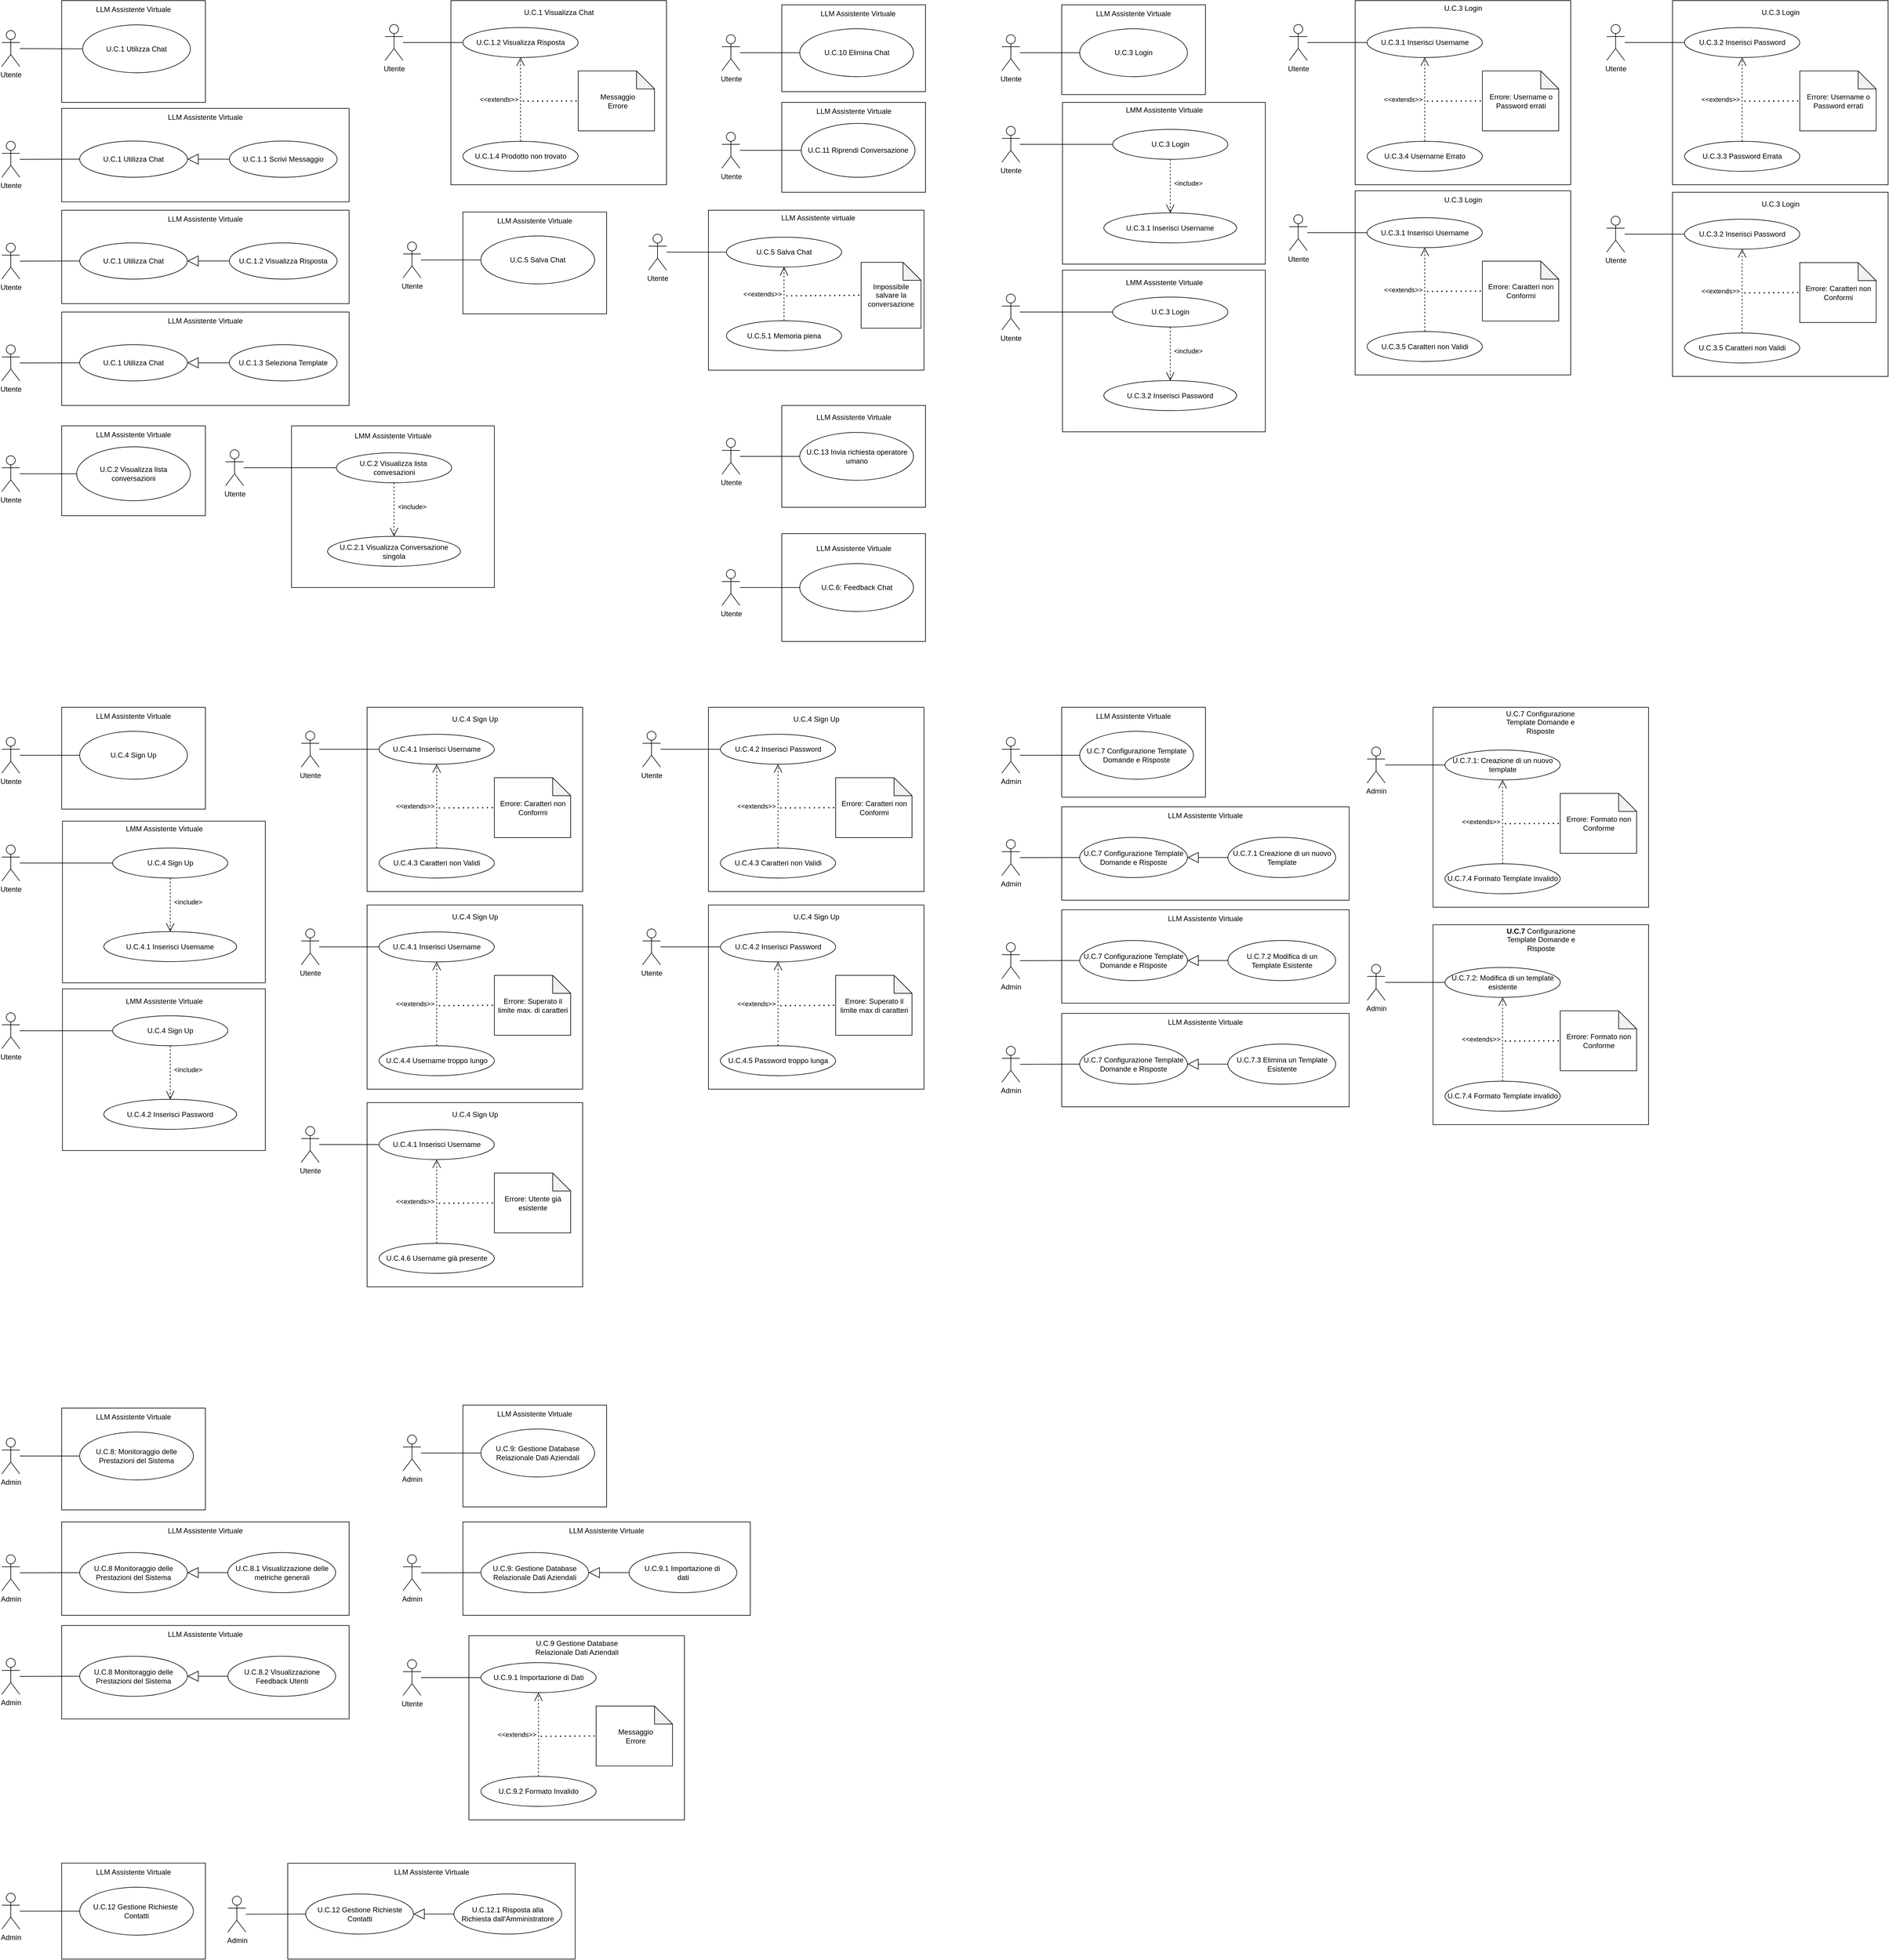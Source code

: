 <mxfile version="26.0.4">
  <diagram id="0WeiMkMH_n1F1Pwc_BeX" name="Pagina-2">
    <mxGraphModel dx="2171" dy="1595" grid="1" gridSize="10" guides="1" tooltips="1" connect="1" arrows="1" fold="1" page="1" pageScale="1" pageWidth="1654" pageHeight="1169" math="0" shadow="0">
      <root>
        <mxCell id="0" />
        <mxCell id="1" parent="0" />
        <mxCell id="0Q-Z46yVu78t82k5OUXV-1" value="Utente" style="shape=umlActor;verticalLabelPosition=bottom;verticalAlign=top;html=1;outlineConnect=0;" vertex="1" parent="1">
          <mxGeometry x="30" y="60" width="30" height="60" as="geometry" />
        </mxCell>
        <mxCell id="0Q-Z46yVu78t82k5OUXV-2" value="" style="rounded=0;whiteSpace=wrap;html=1;" vertex="1" parent="1">
          <mxGeometry x="130" y="10" width="240" height="170" as="geometry" />
        </mxCell>
        <mxCell id="0Q-Z46yVu78t82k5OUXV-3" value="LLM Assistente Virtuale" style="text;html=1;align=center;verticalAlign=middle;whiteSpace=wrap;rounded=0;" vertex="1" parent="1">
          <mxGeometry x="185" y="10" width="130" height="30" as="geometry" />
        </mxCell>
        <mxCell id="0Q-Z46yVu78t82k5OUXV-4" value="U.C.1 Utilizza Chat" style="ellipse;whiteSpace=wrap;html=1;" vertex="1" parent="1">
          <mxGeometry x="165" y="50.5" width="180" height="80" as="geometry" />
        </mxCell>
        <mxCell id="0Q-Z46yVu78t82k5OUXV-5" value="" style="endArrow=none;html=1;rounded=0;entryX=0;entryY=0.5;entryDx=0;entryDy=0;" edge="1" parent="1" source="0Q-Z46yVu78t82k5OUXV-1" target="0Q-Z46yVu78t82k5OUXV-4">
          <mxGeometry width="50" height="50" relative="1" as="geometry">
            <mxPoint x="80" y="250" as="sourcePoint" />
            <mxPoint x="130" y="200" as="targetPoint" />
          </mxGeometry>
        </mxCell>
        <mxCell id="1MegjZ76K6dNuqhR-MKq-10" value="Utente" style="shape=umlActor;verticalLabelPosition=bottom;verticalAlign=top;html=1;outlineConnect=0;" vertex="1" parent="1">
          <mxGeometry x="30" y="245" width="30" height="60" as="geometry" />
        </mxCell>
        <mxCell id="1MegjZ76K6dNuqhR-MKq-11" value="" style="rounded=0;whiteSpace=wrap;html=1;" vertex="1" parent="1">
          <mxGeometry x="130" y="190" width="480" height="156" as="geometry" />
        </mxCell>
        <mxCell id="1MegjZ76K6dNuqhR-MKq-12" value="LLM Assistente Virtuale" style="text;html=1;align=center;verticalAlign=middle;whiteSpace=wrap;rounded=0;" vertex="1" parent="1">
          <mxGeometry x="305" y="190" width="130" height="30" as="geometry" />
        </mxCell>
        <mxCell id="1MegjZ76K6dNuqhR-MKq-13" value="U.C.1 Utilizza Chat" style="ellipse;whiteSpace=wrap;html=1;" vertex="1" parent="1">
          <mxGeometry x="160" y="244.5" width="180" height="60.5" as="geometry" />
        </mxCell>
        <mxCell id="1MegjZ76K6dNuqhR-MKq-14" value="" style="endArrow=none;html=1;rounded=0;entryX=0;entryY=0.5;entryDx=0;entryDy=0;" edge="1" parent="1" source="1MegjZ76K6dNuqhR-MKq-10" target="1MegjZ76K6dNuqhR-MKq-13">
          <mxGeometry width="50" height="50" relative="1" as="geometry">
            <mxPoint x="80" y="435" as="sourcePoint" />
            <mxPoint x="130" y="385" as="targetPoint" />
          </mxGeometry>
        </mxCell>
        <mxCell id="w251UVghd8SI2IncATsu-7" value="U.C.1.1 Scrivi Messaggio" style="ellipse;whiteSpace=wrap;html=1;" vertex="1" parent="1">
          <mxGeometry x="410" y="244.5" width="180" height="60.5" as="geometry" />
        </mxCell>
        <mxCell id="w251UVghd8SI2IncATsu-9" value="" style="endArrow=block;endSize=16;endFill=0;html=1;rounded=0;exitX=0;exitY=0.5;exitDx=0;exitDy=0;entryX=1;entryY=0.5;entryDx=0;entryDy=0;" edge="1" parent="1" source="w251UVghd8SI2IncATsu-7" target="1MegjZ76K6dNuqhR-MKq-13">
          <mxGeometry width="160" relative="1" as="geometry">
            <mxPoint x="310" y="276" as="sourcePoint" />
            <mxPoint x="470" y="276" as="targetPoint" />
          </mxGeometry>
        </mxCell>
        <mxCell id="w251UVghd8SI2IncATsu-10" value="Utente" style="shape=umlActor;verticalLabelPosition=bottom;verticalAlign=top;html=1;outlineConnect=0;" vertex="1" parent="1">
          <mxGeometry x="30" y="415" width="30" height="60" as="geometry" />
        </mxCell>
        <mxCell id="w251UVghd8SI2IncATsu-11" value="" style="rounded=0;whiteSpace=wrap;html=1;" vertex="1" parent="1">
          <mxGeometry x="130" y="360" width="480" height="156" as="geometry" />
        </mxCell>
        <mxCell id="w251UVghd8SI2IncATsu-12" value="LLM Assistente Virtuale" style="text;html=1;align=center;verticalAlign=middle;whiteSpace=wrap;rounded=0;" vertex="1" parent="1">
          <mxGeometry x="305" y="360" width="130" height="30" as="geometry" />
        </mxCell>
        <mxCell id="w251UVghd8SI2IncATsu-13" value="U.C.1 Utilizza Chat" style="ellipse;whiteSpace=wrap;html=1;" vertex="1" parent="1">
          <mxGeometry x="160" y="414.5" width="180" height="60.5" as="geometry" />
        </mxCell>
        <mxCell id="w251UVghd8SI2IncATsu-14" value="" style="endArrow=none;html=1;rounded=0;entryX=0;entryY=0.5;entryDx=0;entryDy=0;" edge="1" parent="1" source="w251UVghd8SI2IncATsu-10" target="w251UVghd8SI2IncATsu-13">
          <mxGeometry width="50" height="50" relative="1" as="geometry">
            <mxPoint x="80" y="605" as="sourcePoint" />
            <mxPoint x="130" y="555" as="targetPoint" />
          </mxGeometry>
        </mxCell>
        <mxCell id="w251UVghd8SI2IncATsu-15" value="U.C.1.2 Visualizza Risposta" style="ellipse;whiteSpace=wrap;html=1;" vertex="1" parent="1">
          <mxGeometry x="410" y="414.5" width="180" height="60.5" as="geometry" />
        </mxCell>
        <mxCell id="w251UVghd8SI2IncATsu-16" value="" style="endArrow=block;endSize=16;endFill=0;html=1;rounded=0;exitX=0;exitY=0.5;exitDx=0;exitDy=0;entryX=1;entryY=0.5;entryDx=0;entryDy=0;" edge="1" parent="1" source="w251UVghd8SI2IncATsu-15" target="w251UVghd8SI2IncATsu-13">
          <mxGeometry width="160" relative="1" as="geometry">
            <mxPoint x="310" y="446" as="sourcePoint" />
            <mxPoint x="470" y="446" as="targetPoint" />
          </mxGeometry>
        </mxCell>
        <mxCell id="w251UVghd8SI2IncATsu-17" value="Utente" style="shape=umlActor;verticalLabelPosition=bottom;verticalAlign=top;html=1;outlineConnect=0;" vertex="1" parent="1">
          <mxGeometry x="30" y="585" width="30" height="60" as="geometry" />
        </mxCell>
        <mxCell id="w251UVghd8SI2IncATsu-18" value="" style="rounded=0;whiteSpace=wrap;html=1;" vertex="1" parent="1">
          <mxGeometry x="130" y="530" width="480" height="156" as="geometry" />
        </mxCell>
        <mxCell id="w251UVghd8SI2IncATsu-19" value="LLM Assistente Virtuale" style="text;html=1;align=center;verticalAlign=middle;whiteSpace=wrap;rounded=0;" vertex="1" parent="1">
          <mxGeometry x="305" y="530" width="130" height="30" as="geometry" />
        </mxCell>
        <mxCell id="w251UVghd8SI2IncATsu-20" value="U.C.1 Utilizza Chat" style="ellipse;whiteSpace=wrap;html=1;" vertex="1" parent="1">
          <mxGeometry x="160" y="584.5" width="180" height="60.5" as="geometry" />
        </mxCell>
        <mxCell id="w251UVghd8SI2IncATsu-21" value="" style="endArrow=none;html=1;rounded=0;entryX=0;entryY=0.5;entryDx=0;entryDy=0;" edge="1" parent="1" source="w251UVghd8SI2IncATsu-17" target="w251UVghd8SI2IncATsu-20">
          <mxGeometry width="50" height="50" relative="1" as="geometry">
            <mxPoint x="80" y="775" as="sourcePoint" />
            <mxPoint x="130" y="725" as="targetPoint" />
          </mxGeometry>
        </mxCell>
        <mxCell id="w251UVghd8SI2IncATsu-22" value="U.C.1.3 Seleziona Template" style="ellipse;whiteSpace=wrap;html=1;" vertex="1" parent="1">
          <mxGeometry x="410" y="584.5" width="180" height="60.5" as="geometry" />
        </mxCell>
        <mxCell id="w251UVghd8SI2IncATsu-23" value="" style="endArrow=block;endSize=16;endFill=0;html=1;rounded=0;exitX=0;exitY=0.5;exitDx=0;exitDy=0;entryX=1;entryY=0.5;entryDx=0;entryDy=0;" edge="1" parent="1" source="w251UVghd8SI2IncATsu-22" target="w251UVghd8SI2IncATsu-20">
          <mxGeometry width="160" relative="1" as="geometry">
            <mxPoint x="310" y="616" as="sourcePoint" />
            <mxPoint x="470" y="616" as="targetPoint" />
          </mxGeometry>
        </mxCell>
        <mxCell id="RF9o575scOdGBYsbL9Bb-1" value="" style="rounded=0;whiteSpace=wrap;html=1;" vertex="1" parent="1">
          <mxGeometry x="780" y="10" width="360" height="307.5" as="geometry" />
        </mxCell>
        <mxCell id="RF9o575scOdGBYsbL9Bb-2" value="Utente" style="shape=umlActor;verticalLabelPosition=bottom;verticalAlign=top;html=1;outlineConnect=0;" vertex="1" parent="1">
          <mxGeometry x="670" y="50" width="30" height="60" as="geometry" />
        </mxCell>
        <mxCell id="RF9o575scOdGBYsbL9Bb-3" value="U.C.1.2 Visualizza Risposta" style="ellipse;whiteSpace=wrap;html=1;" vertex="1" parent="1">
          <mxGeometry x="800" y="55" width="192.5" height="50" as="geometry" />
        </mxCell>
        <mxCell id="RF9o575scOdGBYsbL9Bb-4" value="U.C.1.4 Prodotto non trovato" style="ellipse;whiteSpace=wrap;html=1;" vertex="1" parent="1">
          <mxGeometry x="800" y="245" width="192.5" height="50" as="geometry" />
        </mxCell>
        <mxCell id="RF9o575scOdGBYsbL9Bb-5" value="&amp;nbsp;Messaggio&lt;div&gt;&amp;nbsp;Errore&lt;/div&gt;" style="shape=note;whiteSpace=wrap;html=1;backgroundOutline=1;darkOpacity=0.05;align=center;" vertex="1" parent="1">
          <mxGeometry x="992.5" y="127.5" width="127.5" height="100" as="geometry" />
        </mxCell>
        <mxCell id="RF9o575scOdGBYsbL9Bb-6" value="&amp;lt;&amp;lt;extends&amp;gt;&amp;gt;" style="endArrow=open;endSize=12;dashed=1;html=1;rounded=0;entryX=0.5;entryY=1;entryDx=0;entryDy=0;exitX=0.5;exitY=0;exitDx=0;exitDy=0;" edge="1" parent="1" source="RF9o575scOdGBYsbL9Bb-4" target="RF9o575scOdGBYsbL9Bb-3">
          <mxGeometry y="36" width="160" relative="1" as="geometry">
            <mxPoint x="810" y="195" as="sourcePoint" />
            <mxPoint x="970" y="195" as="targetPoint" />
            <mxPoint as="offset" />
          </mxGeometry>
        </mxCell>
        <mxCell id="RF9o575scOdGBYsbL9Bb-7" value="" style="endArrow=none;dashed=1;html=1;dashPattern=1 3;strokeWidth=2;rounded=0;entryX=0;entryY=0.5;entryDx=0;entryDy=0;entryPerimeter=0;" edge="1" parent="1" target="RF9o575scOdGBYsbL9Bb-5">
          <mxGeometry width="50" height="50" relative="1" as="geometry">
            <mxPoint x="900" y="178" as="sourcePoint" />
            <mxPoint x="1060" y="435" as="targetPoint" />
          </mxGeometry>
        </mxCell>
        <mxCell id="RF9o575scOdGBYsbL9Bb-8" value="&lt;span style=&quot;font-weight: 400;&quot;&gt;U.C.1 Visualizza Chat&lt;/span&gt;" style="text;align=center;fontStyle=1;verticalAlign=middle;spacingLeft=3;spacingRight=3;strokeColor=none;rotatable=0;points=[[0,0.5],[1,0.5]];portConstraint=eastwest;html=1;" vertex="1" parent="1">
          <mxGeometry x="920" y="17" width="80" height="26" as="geometry" />
        </mxCell>
        <mxCell id="RF9o575scOdGBYsbL9Bb-9" value="" style="endArrow=none;html=1;rounded=0;entryX=0;entryY=0.5;entryDx=0;entryDy=0;" edge="1" parent="1" source="RF9o575scOdGBYsbL9Bb-2" target="RF9o575scOdGBYsbL9Bb-3">
          <mxGeometry width="50" height="50" relative="1" as="geometry">
            <mxPoint x="670" y="395" as="sourcePoint" />
            <mxPoint x="720" y="345" as="targetPoint" />
          </mxGeometry>
        </mxCell>
        <mxCell id="R6dQG0pAH_0pQPWXoHSF-1" value="Utente" style="shape=umlActor;verticalLabelPosition=bottom;verticalAlign=top;html=1;outlineConnect=0;" vertex="1" parent="1">
          <mxGeometry x="30" y="770" width="30" height="60" as="geometry" />
        </mxCell>
        <mxCell id="R6dQG0pAH_0pQPWXoHSF-2" value="" style="rounded=0;whiteSpace=wrap;html=1;" vertex="1" parent="1">
          <mxGeometry x="130" y="720" width="240" height="150" as="geometry" />
        </mxCell>
        <mxCell id="R6dQG0pAH_0pQPWXoHSF-3" value="LLM Assistente Virtuale" style="text;html=1;align=center;verticalAlign=middle;whiteSpace=wrap;rounded=0;" vertex="1" parent="1">
          <mxGeometry x="185" y="720" width="130" height="30" as="geometry" />
        </mxCell>
        <mxCell id="R6dQG0pAH_0pQPWXoHSF-4" value="U.C.2 Visualizza lista conversazioni" style="ellipse;whiteSpace=wrap;html=1;" vertex="1" parent="1">
          <mxGeometry x="155" y="755" width="190" height="90" as="geometry" />
        </mxCell>
        <mxCell id="R6dQG0pAH_0pQPWXoHSF-5" value="" style="endArrow=none;html=1;rounded=0;entryX=0;entryY=0.5;entryDx=0;entryDy=0;" edge="1" parent="1" source="R6dQG0pAH_0pQPWXoHSF-1" target="R6dQG0pAH_0pQPWXoHSF-4">
          <mxGeometry width="50" height="50" relative="1" as="geometry">
            <mxPoint x="80" y="960" as="sourcePoint" />
            <mxPoint x="130" y="910" as="targetPoint" />
          </mxGeometry>
        </mxCell>
        <mxCell id="NukfgQ5QbaCO7arW-9xG-1" value="" style="rounded=0;whiteSpace=wrap;html=1;" vertex="1" parent="1">
          <mxGeometry x="513.75" y="720" width="338.75" height="270" as="geometry" />
        </mxCell>
        <mxCell id="NukfgQ5QbaCO7arW-9xG-2" value="Utente" style="shape=umlActor;verticalLabelPosition=bottom;verticalAlign=top;html=1;outlineConnect=0;" vertex="1" parent="1">
          <mxGeometry x="403.75" y="760" width="30" height="60" as="geometry" />
        </mxCell>
        <mxCell id="NukfgQ5QbaCO7arW-9xG-3" value="U.C.2 Visualizza lista&amp;nbsp;&lt;div&gt;convesazioni&lt;/div&gt;" style="ellipse;whiteSpace=wrap;html=1;" vertex="1" parent="1">
          <mxGeometry x="588.75" y="765" width="192.5" height="50" as="geometry" />
        </mxCell>
        <mxCell id="NukfgQ5QbaCO7arW-9xG-4" value="&lt;span style=&quot;font-weight: 400;&quot;&gt;LMM Assistente Virtuale&lt;/span&gt;" style="text;align=center;fontStyle=1;verticalAlign=middle;spacingLeft=3;spacingRight=3;strokeColor=none;rotatable=0;points=[[0,0.5],[1,0.5]];portConstraint=eastwest;html=1;" vertex="1" parent="1">
          <mxGeometry x="643.13" y="724" width="80" height="26" as="geometry" />
        </mxCell>
        <mxCell id="NukfgQ5QbaCO7arW-9xG-5" value="" style="endArrow=none;html=1;rounded=0;entryX=0;entryY=0.5;entryDx=0;entryDy=0;" edge="1" parent="1" source="NukfgQ5QbaCO7arW-9xG-2" target="NukfgQ5QbaCO7arW-9xG-3">
          <mxGeometry width="50" height="50" relative="1" as="geometry">
            <mxPoint x="395" y="1105" as="sourcePoint" />
            <mxPoint x="445" y="1055" as="targetPoint" />
          </mxGeometry>
        </mxCell>
        <mxCell id="NukfgQ5QbaCO7arW-9xG-6" value="U.C.2.1 Visualizza Conversazione singola" style="ellipse;whiteSpace=wrap;html=1;" vertex="1" parent="1">
          <mxGeometry x="574.06" y="904.5" width="221.88" height="50" as="geometry" />
        </mxCell>
        <mxCell id="NukfgQ5QbaCO7arW-9xG-7" value="&amp;lt;include&amp;gt;" style="endArrow=open;endSize=12;dashed=1;html=1;rounded=0;exitX=0.5;exitY=1;exitDx=0;exitDy=0;entryX=0.5;entryY=0;entryDx=0;entryDy=0;" edge="1" parent="1" source="NukfgQ5QbaCO7arW-9xG-3" target="NukfgQ5QbaCO7arW-9xG-6">
          <mxGeometry x="-0.111" y="30" width="160" relative="1" as="geometry">
            <mxPoint x="425" y="985" as="sourcePoint" />
            <mxPoint x="585" y="985" as="targetPoint" />
            <mxPoint as="offset" />
          </mxGeometry>
        </mxCell>
        <mxCell id="93jATTlTK8MrKwm5cMIG-1" value="Utente" style="shape=umlActor;verticalLabelPosition=bottom;verticalAlign=top;html=1;outlineConnect=0;" vertex="1" parent="1">
          <mxGeometry x="1700" y="67" width="30" height="60" as="geometry" />
        </mxCell>
        <mxCell id="93jATTlTK8MrKwm5cMIG-2" value="" style="rounded=0;whiteSpace=wrap;html=1;" vertex="1" parent="1">
          <mxGeometry x="1800" y="17" width="240" height="150" as="geometry" />
        </mxCell>
        <mxCell id="93jATTlTK8MrKwm5cMIG-3" value="LLM Assistente Virtuale" style="text;html=1;align=center;verticalAlign=middle;whiteSpace=wrap;rounded=0;" vertex="1" parent="1">
          <mxGeometry x="1855" y="17" width="130" height="30" as="geometry" />
        </mxCell>
        <mxCell id="93jATTlTK8MrKwm5cMIG-4" value="U.C.3 Login" style="ellipse;whiteSpace=wrap;html=1;" vertex="1" parent="1">
          <mxGeometry x="1830" y="57" width="180" height="80" as="geometry" />
        </mxCell>
        <mxCell id="93jATTlTK8MrKwm5cMIG-5" value="" style="endArrow=none;html=1;rounded=0;entryX=0;entryY=0.5;entryDx=0;entryDy=0;" edge="1" parent="1" source="93jATTlTK8MrKwm5cMIG-1" target="93jATTlTK8MrKwm5cMIG-4">
          <mxGeometry width="50" height="50" relative="1" as="geometry">
            <mxPoint x="1750" y="257" as="sourcePoint" />
            <mxPoint x="1800" y="207" as="targetPoint" />
          </mxGeometry>
        </mxCell>
        <mxCell id="yS394_LmMg1O5QsdOu2U-8" value="" style="rounded=0;whiteSpace=wrap;html=1;" vertex="1" parent="1">
          <mxGeometry x="1801.25" y="180" width="338.75" height="270" as="geometry" />
        </mxCell>
        <mxCell id="yS394_LmMg1O5QsdOu2U-9" value="Utente" style="shape=umlActor;verticalLabelPosition=bottom;verticalAlign=top;html=1;outlineConnect=0;" vertex="1" parent="1">
          <mxGeometry x="1700" y="220" width="30" height="60" as="geometry" />
        </mxCell>
        <mxCell id="yS394_LmMg1O5QsdOu2U-10" value="U.C.3 Login" style="ellipse;whiteSpace=wrap;html=1;" vertex="1" parent="1">
          <mxGeometry x="1885" y="225" width="192.5" height="50" as="geometry" />
        </mxCell>
        <mxCell id="yS394_LmMg1O5QsdOu2U-11" value="&lt;span style=&quot;font-weight: 400;&quot;&gt;LMM Assistente Virtuale&lt;/span&gt;" style="text;align=center;fontStyle=1;verticalAlign=middle;spacingLeft=3;spacingRight=3;strokeColor=none;rotatable=0;points=[[0,0.5],[1,0.5]];portConstraint=eastwest;html=1;" vertex="1" parent="1">
          <mxGeometry x="1930.63" y="180" width="80" height="26" as="geometry" />
        </mxCell>
        <mxCell id="yS394_LmMg1O5QsdOu2U-12" value="" style="endArrow=none;html=1;rounded=0;entryX=0;entryY=0.5;entryDx=0;entryDy=0;" edge="1" parent="1" source="yS394_LmMg1O5QsdOu2U-9" target="yS394_LmMg1O5QsdOu2U-10">
          <mxGeometry width="50" height="50" relative="1" as="geometry">
            <mxPoint x="1691.25" y="565" as="sourcePoint" />
            <mxPoint x="1741.25" y="515" as="targetPoint" />
          </mxGeometry>
        </mxCell>
        <mxCell id="yS394_LmMg1O5QsdOu2U-13" value="U.C.3.1 Inserisci Username" style="ellipse;whiteSpace=wrap;html=1;" vertex="1" parent="1">
          <mxGeometry x="1870.31" y="364.5" width="221.88" height="50" as="geometry" />
        </mxCell>
        <mxCell id="yS394_LmMg1O5QsdOu2U-14" value="&amp;lt;include&amp;gt;" style="endArrow=open;endSize=12;dashed=1;html=1;rounded=0;exitX=0.5;exitY=1;exitDx=0;exitDy=0;entryX=0.5;entryY=0;entryDx=0;entryDy=0;" edge="1" parent="1" source="yS394_LmMg1O5QsdOu2U-10" target="yS394_LmMg1O5QsdOu2U-13">
          <mxGeometry x="-0.111" y="30" width="160" relative="1" as="geometry">
            <mxPoint x="1721.25" y="445" as="sourcePoint" />
            <mxPoint x="1881.25" y="445" as="targetPoint" />
            <mxPoint as="offset" />
          </mxGeometry>
        </mxCell>
        <mxCell id="yS394_LmMg1O5QsdOu2U-15" value="" style="rounded=0;whiteSpace=wrap;html=1;" vertex="1" parent="1">
          <mxGeometry x="1801.25" y="460" width="338.75" height="270" as="geometry" />
        </mxCell>
        <mxCell id="yS394_LmMg1O5QsdOu2U-16" value="Utente" style="shape=umlActor;verticalLabelPosition=bottom;verticalAlign=top;html=1;outlineConnect=0;" vertex="1" parent="1">
          <mxGeometry x="1700" y="500" width="30" height="60" as="geometry" />
        </mxCell>
        <mxCell id="yS394_LmMg1O5QsdOu2U-17" value="U.C.3 Login" style="ellipse;whiteSpace=wrap;html=1;" vertex="1" parent="1">
          <mxGeometry x="1885" y="505" width="192.5" height="50" as="geometry" />
        </mxCell>
        <mxCell id="yS394_LmMg1O5QsdOu2U-18" value="&lt;span style=&quot;font-weight: 400;&quot;&gt;LMM Assistente Virtuale&lt;/span&gt;" style="text;align=center;fontStyle=1;verticalAlign=middle;spacingLeft=3;spacingRight=3;strokeColor=none;rotatable=0;points=[[0,0.5],[1,0.5]];portConstraint=eastwest;html=1;" vertex="1" parent="1">
          <mxGeometry x="1930.63" y="468.25" width="80" height="26" as="geometry" />
        </mxCell>
        <mxCell id="yS394_LmMg1O5QsdOu2U-19" value="" style="endArrow=none;html=1;rounded=0;entryX=0;entryY=0.5;entryDx=0;entryDy=0;" edge="1" parent="1" source="yS394_LmMg1O5QsdOu2U-16" target="yS394_LmMg1O5QsdOu2U-17">
          <mxGeometry width="50" height="50" relative="1" as="geometry">
            <mxPoint x="1691.25" y="845" as="sourcePoint" />
            <mxPoint x="1741.25" y="795" as="targetPoint" />
          </mxGeometry>
        </mxCell>
        <mxCell id="yS394_LmMg1O5QsdOu2U-20" value="U.C.3.2 Inserisci Password" style="ellipse;whiteSpace=wrap;html=1;" vertex="1" parent="1">
          <mxGeometry x="1870.31" y="644.5" width="221.88" height="50" as="geometry" />
        </mxCell>
        <mxCell id="yS394_LmMg1O5QsdOu2U-21" value="&amp;lt;include&amp;gt;" style="endArrow=open;endSize=12;dashed=1;html=1;rounded=0;exitX=0.5;exitY=1;exitDx=0;exitDy=0;entryX=0.5;entryY=0;entryDx=0;entryDy=0;" edge="1" parent="1" source="yS394_LmMg1O5QsdOu2U-17" target="yS394_LmMg1O5QsdOu2U-20">
          <mxGeometry x="-0.111" y="30" width="160" relative="1" as="geometry">
            <mxPoint x="1721.25" y="725" as="sourcePoint" />
            <mxPoint x="1881.25" y="725" as="targetPoint" />
            <mxPoint as="offset" />
          </mxGeometry>
        </mxCell>
        <mxCell id="18eHauJZXy3OUxjBwogQ-1" value="" style="rounded=0;whiteSpace=wrap;html=1;" vertex="1" parent="1">
          <mxGeometry x="2290" y="10" width="360" height="307.5" as="geometry" />
        </mxCell>
        <mxCell id="18eHauJZXy3OUxjBwogQ-2" value="Utente" style="shape=umlActor;verticalLabelPosition=bottom;verticalAlign=top;html=1;outlineConnect=0;" vertex="1" parent="1">
          <mxGeometry x="2180" y="50" width="30" height="60" as="geometry" />
        </mxCell>
        <mxCell id="18eHauJZXy3OUxjBwogQ-3" value="U.C.3.1 Inserisci Username" style="ellipse;whiteSpace=wrap;html=1;" vertex="1" parent="1">
          <mxGeometry x="2310" y="55" width="192.5" height="50" as="geometry" />
        </mxCell>
        <mxCell id="18eHauJZXy3OUxjBwogQ-4" value="U.C.3.4 Username Errato" style="ellipse;whiteSpace=wrap;html=1;" vertex="1" parent="1">
          <mxGeometry x="2310" y="245" width="192.5" height="50" as="geometry" />
        </mxCell>
        <mxCell id="18eHauJZXy3OUxjBwogQ-5" value="Errore: Username o Password errati" style="shape=note;whiteSpace=wrap;html=1;backgroundOutline=1;darkOpacity=0.05;align=center;" vertex="1" parent="1">
          <mxGeometry x="2502.5" y="127.5" width="127.5" height="100" as="geometry" />
        </mxCell>
        <mxCell id="18eHauJZXy3OUxjBwogQ-6" value="&amp;lt;&amp;lt;extends&amp;gt;&amp;gt;" style="endArrow=open;endSize=12;dashed=1;html=1;rounded=0;entryX=0.5;entryY=1;entryDx=0;entryDy=0;exitX=0.5;exitY=0;exitDx=0;exitDy=0;" edge="1" parent="1" source="18eHauJZXy3OUxjBwogQ-4" target="18eHauJZXy3OUxjBwogQ-3">
          <mxGeometry y="36" width="160" relative="1" as="geometry">
            <mxPoint x="2320" y="195" as="sourcePoint" />
            <mxPoint x="2480" y="195" as="targetPoint" />
            <mxPoint as="offset" />
          </mxGeometry>
        </mxCell>
        <mxCell id="18eHauJZXy3OUxjBwogQ-7" value="" style="endArrow=none;dashed=1;html=1;dashPattern=1 3;strokeWidth=2;rounded=0;entryX=0;entryY=0.5;entryDx=0;entryDy=0;entryPerimeter=0;" edge="1" parent="1" target="18eHauJZXy3OUxjBwogQ-5">
          <mxGeometry width="50" height="50" relative="1" as="geometry">
            <mxPoint x="2410" y="178" as="sourcePoint" />
            <mxPoint x="2570" y="435" as="targetPoint" />
          </mxGeometry>
        </mxCell>
        <mxCell id="18eHauJZXy3OUxjBwogQ-8" value="&lt;span style=&quot;font-weight: 400;&quot;&gt;U.C.3 Login&lt;/span&gt;" style="text;align=center;fontStyle=1;verticalAlign=middle;spacingLeft=3;spacingRight=3;strokeColor=none;rotatable=0;points=[[0,0.5],[1,0.5]];portConstraint=eastwest;html=1;" vertex="1" parent="1">
          <mxGeometry x="2430" y="10" width="80" height="26" as="geometry" />
        </mxCell>
        <mxCell id="18eHauJZXy3OUxjBwogQ-9" value="" style="endArrow=none;html=1;rounded=0;entryX=0;entryY=0.5;entryDx=0;entryDy=0;" edge="1" parent="1" source="18eHauJZXy3OUxjBwogQ-2" target="18eHauJZXy3OUxjBwogQ-3">
          <mxGeometry width="50" height="50" relative="1" as="geometry">
            <mxPoint x="2180" y="395" as="sourcePoint" />
            <mxPoint x="2230" y="345" as="targetPoint" />
          </mxGeometry>
        </mxCell>
        <mxCell id="18eHauJZXy3OUxjBwogQ-10" value="" style="rounded=0;whiteSpace=wrap;html=1;" vertex="1" parent="1">
          <mxGeometry x="2290" y="327.5" width="360" height="307.5" as="geometry" />
        </mxCell>
        <mxCell id="18eHauJZXy3OUxjBwogQ-11" value="Utente" style="shape=umlActor;verticalLabelPosition=bottom;verticalAlign=top;html=1;outlineConnect=0;" vertex="1" parent="1">
          <mxGeometry x="2180" y="367.5" width="30" height="60" as="geometry" />
        </mxCell>
        <mxCell id="18eHauJZXy3OUxjBwogQ-12" value="U.C.3.1 Inserisci Username" style="ellipse;whiteSpace=wrap;html=1;" vertex="1" parent="1">
          <mxGeometry x="2310" y="372.5" width="192.5" height="50" as="geometry" />
        </mxCell>
        <mxCell id="18eHauJZXy3OUxjBwogQ-13" value="U.C.3.5 Caratteri non Validi" style="ellipse;whiteSpace=wrap;html=1;" vertex="1" parent="1">
          <mxGeometry x="2310" y="562.5" width="192.5" height="50" as="geometry" />
        </mxCell>
        <mxCell id="18eHauJZXy3OUxjBwogQ-14" value="Errore: Caratteri non Conformi" style="shape=note;whiteSpace=wrap;html=1;backgroundOutline=1;darkOpacity=0.05;align=center;" vertex="1" parent="1">
          <mxGeometry x="2502.5" y="445" width="127.5" height="100" as="geometry" />
        </mxCell>
        <mxCell id="18eHauJZXy3OUxjBwogQ-15" value="&amp;lt;&amp;lt;extends&amp;gt;&amp;gt;" style="endArrow=open;endSize=12;dashed=1;html=1;rounded=0;entryX=0.5;entryY=1;entryDx=0;entryDy=0;exitX=0.5;exitY=0;exitDx=0;exitDy=0;" edge="1" parent="1" source="18eHauJZXy3OUxjBwogQ-13" target="18eHauJZXy3OUxjBwogQ-12">
          <mxGeometry y="36" width="160" relative="1" as="geometry">
            <mxPoint x="2320" y="512.5" as="sourcePoint" />
            <mxPoint x="2480" y="512.5" as="targetPoint" />
            <mxPoint as="offset" />
          </mxGeometry>
        </mxCell>
        <mxCell id="18eHauJZXy3OUxjBwogQ-16" value="" style="endArrow=none;dashed=1;html=1;dashPattern=1 3;strokeWidth=2;rounded=0;entryX=0;entryY=0.5;entryDx=0;entryDy=0;entryPerimeter=0;" edge="1" parent="1" target="18eHauJZXy3OUxjBwogQ-14">
          <mxGeometry width="50" height="50" relative="1" as="geometry">
            <mxPoint x="2410" y="495.5" as="sourcePoint" />
            <mxPoint x="2570" y="752.5" as="targetPoint" />
          </mxGeometry>
        </mxCell>
        <mxCell id="18eHauJZXy3OUxjBwogQ-17" value="&lt;span style=&quot;font-weight: 400;&quot;&gt;U.C.3 Login&lt;/span&gt;" style="text;align=center;fontStyle=1;verticalAlign=middle;spacingLeft=3;spacingRight=3;strokeColor=none;rotatable=0;points=[[0,0.5],[1,0.5]];portConstraint=eastwest;html=1;" vertex="1" parent="1">
          <mxGeometry x="2430" y="330" width="80" height="26" as="geometry" />
        </mxCell>
        <mxCell id="18eHauJZXy3OUxjBwogQ-18" value="" style="endArrow=none;html=1;rounded=0;entryX=0;entryY=0.5;entryDx=0;entryDy=0;" edge="1" parent="1" source="18eHauJZXy3OUxjBwogQ-11" target="18eHauJZXy3OUxjBwogQ-12">
          <mxGeometry width="50" height="50" relative="1" as="geometry">
            <mxPoint x="2180" y="712.5" as="sourcePoint" />
            <mxPoint x="2230" y="662.5" as="targetPoint" />
          </mxGeometry>
        </mxCell>
        <mxCell id="5R9TT6Z3W3TQEjbvy7hD-1" value="" style="rounded=0;whiteSpace=wrap;html=1;" vertex="1" parent="1">
          <mxGeometry x="2820" y="10" width="360" height="307.5" as="geometry" />
        </mxCell>
        <mxCell id="5R9TT6Z3W3TQEjbvy7hD-2" value="Utente" style="shape=umlActor;verticalLabelPosition=bottom;verticalAlign=top;html=1;outlineConnect=0;" vertex="1" parent="1">
          <mxGeometry x="2710" y="50" width="30" height="60" as="geometry" />
        </mxCell>
        <mxCell id="5R9TT6Z3W3TQEjbvy7hD-3" value="U.C.3.2 Inserisci Password" style="ellipse;whiteSpace=wrap;html=1;" vertex="1" parent="1">
          <mxGeometry x="2840" y="55" width="192.5" height="50" as="geometry" />
        </mxCell>
        <mxCell id="5R9TT6Z3W3TQEjbvy7hD-4" value="U.C.3.3 Password Errata" style="ellipse;whiteSpace=wrap;html=1;" vertex="1" parent="1">
          <mxGeometry x="2840" y="245" width="192.5" height="50" as="geometry" />
        </mxCell>
        <mxCell id="5R9TT6Z3W3TQEjbvy7hD-5" value="Errore: Username o Password errati" style="shape=note;whiteSpace=wrap;html=1;backgroundOutline=1;darkOpacity=0.05;align=center;" vertex="1" parent="1">
          <mxGeometry x="3032.5" y="127.5" width="127.5" height="100" as="geometry" />
        </mxCell>
        <mxCell id="5R9TT6Z3W3TQEjbvy7hD-6" value="&amp;lt;&amp;lt;extends&amp;gt;&amp;gt;" style="endArrow=open;endSize=12;dashed=1;html=1;rounded=0;entryX=0.5;entryY=1;entryDx=0;entryDy=0;exitX=0.5;exitY=0;exitDx=0;exitDy=0;" edge="1" parent="1" source="5R9TT6Z3W3TQEjbvy7hD-4" target="5R9TT6Z3W3TQEjbvy7hD-3">
          <mxGeometry y="36" width="160" relative="1" as="geometry">
            <mxPoint x="2850" y="195" as="sourcePoint" />
            <mxPoint x="3010" y="195" as="targetPoint" />
            <mxPoint as="offset" />
          </mxGeometry>
        </mxCell>
        <mxCell id="5R9TT6Z3W3TQEjbvy7hD-7" value="" style="endArrow=none;dashed=1;html=1;dashPattern=1 3;strokeWidth=2;rounded=0;entryX=0;entryY=0.5;entryDx=0;entryDy=0;entryPerimeter=0;" edge="1" parent="1" target="5R9TT6Z3W3TQEjbvy7hD-5">
          <mxGeometry width="50" height="50" relative="1" as="geometry">
            <mxPoint x="2940" y="178" as="sourcePoint" />
            <mxPoint x="3100" y="435" as="targetPoint" />
          </mxGeometry>
        </mxCell>
        <mxCell id="5R9TT6Z3W3TQEjbvy7hD-8" value="&lt;span style=&quot;font-weight: 400;&quot;&gt;U.C.3 Login&lt;/span&gt;" style="text;align=center;fontStyle=1;verticalAlign=middle;spacingLeft=3;spacingRight=3;strokeColor=none;rotatable=0;points=[[0,0.5],[1,0.5]];portConstraint=eastwest;html=1;" vertex="1" parent="1">
          <mxGeometry x="2960" y="17" width="80" height="26" as="geometry" />
        </mxCell>
        <mxCell id="5R9TT6Z3W3TQEjbvy7hD-9" value="" style="endArrow=none;html=1;rounded=0;entryX=0;entryY=0.5;entryDx=0;entryDy=0;" edge="1" parent="1" source="5R9TT6Z3W3TQEjbvy7hD-2" target="5R9TT6Z3W3TQEjbvy7hD-3">
          <mxGeometry width="50" height="50" relative="1" as="geometry">
            <mxPoint x="2710" y="395" as="sourcePoint" />
            <mxPoint x="2760" y="345" as="targetPoint" />
          </mxGeometry>
        </mxCell>
        <mxCell id="o2WmFxvKSTL9zEKOumfb-1" value="" style="rounded=0;whiteSpace=wrap;html=1;" vertex="1" parent="1">
          <mxGeometry x="2820" y="330" width="360" height="307.5" as="geometry" />
        </mxCell>
        <mxCell id="o2WmFxvKSTL9zEKOumfb-2" value="Utente" style="shape=umlActor;verticalLabelPosition=bottom;verticalAlign=top;html=1;outlineConnect=0;" vertex="1" parent="1">
          <mxGeometry x="2710" y="370" width="30" height="60" as="geometry" />
        </mxCell>
        <mxCell id="o2WmFxvKSTL9zEKOumfb-3" value="U.C.3.2 Inserisci Password" style="ellipse;whiteSpace=wrap;html=1;" vertex="1" parent="1">
          <mxGeometry x="2840" y="375" width="192.5" height="50" as="geometry" />
        </mxCell>
        <mxCell id="o2WmFxvKSTL9zEKOumfb-4" value="U.C.3.5 Caratteri non Validi" style="ellipse;whiteSpace=wrap;html=1;" vertex="1" parent="1">
          <mxGeometry x="2840" y="565" width="192.5" height="50" as="geometry" />
        </mxCell>
        <mxCell id="o2WmFxvKSTL9zEKOumfb-5" value="Errore: Caratteri non Conformi" style="shape=note;whiteSpace=wrap;html=1;backgroundOutline=1;darkOpacity=0.05;align=center;" vertex="1" parent="1">
          <mxGeometry x="3032.5" y="447.5" width="127.5" height="100" as="geometry" />
        </mxCell>
        <mxCell id="o2WmFxvKSTL9zEKOumfb-6" value="&amp;lt;&amp;lt;extends&amp;gt;&amp;gt;" style="endArrow=open;endSize=12;dashed=1;html=1;rounded=0;entryX=0.5;entryY=1;entryDx=0;entryDy=0;exitX=0.5;exitY=0;exitDx=0;exitDy=0;" edge="1" parent="1" source="o2WmFxvKSTL9zEKOumfb-4" target="o2WmFxvKSTL9zEKOumfb-3">
          <mxGeometry y="36" width="160" relative="1" as="geometry">
            <mxPoint x="2850" y="515" as="sourcePoint" />
            <mxPoint x="3010" y="515" as="targetPoint" />
            <mxPoint as="offset" />
          </mxGeometry>
        </mxCell>
        <mxCell id="o2WmFxvKSTL9zEKOumfb-7" value="" style="endArrow=none;dashed=1;html=1;dashPattern=1 3;strokeWidth=2;rounded=0;entryX=0;entryY=0.5;entryDx=0;entryDy=0;entryPerimeter=0;" edge="1" parent="1" target="o2WmFxvKSTL9zEKOumfb-5">
          <mxGeometry width="50" height="50" relative="1" as="geometry">
            <mxPoint x="2940" y="498" as="sourcePoint" />
            <mxPoint x="3100" y="755" as="targetPoint" />
          </mxGeometry>
        </mxCell>
        <mxCell id="o2WmFxvKSTL9zEKOumfb-8" value="&lt;span style=&quot;font-weight: 400;&quot;&gt;U.C.3 Login&lt;/span&gt;" style="text;align=center;fontStyle=1;verticalAlign=middle;spacingLeft=3;spacingRight=3;strokeColor=none;rotatable=0;points=[[0,0.5],[1,0.5]];portConstraint=eastwest;html=1;" vertex="1" parent="1">
          <mxGeometry x="2960" y="337" width="80" height="26" as="geometry" />
        </mxCell>
        <mxCell id="o2WmFxvKSTL9zEKOumfb-9" value="" style="endArrow=none;html=1;rounded=0;entryX=0;entryY=0.5;entryDx=0;entryDy=0;" edge="1" parent="1" source="o2WmFxvKSTL9zEKOumfb-2" target="o2WmFxvKSTL9zEKOumfb-3">
          <mxGeometry width="50" height="50" relative="1" as="geometry">
            <mxPoint x="2710" y="715" as="sourcePoint" />
            <mxPoint x="2760" y="665" as="targetPoint" />
          </mxGeometry>
        </mxCell>
        <mxCell id="PmPYeecK9ad-A0kC27ia-1" value="Utente" style="shape=umlActor;verticalLabelPosition=bottom;verticalAlign=top;html=1;outlineConnect=0;" vertex="1" parent="1">
          <mxGeometry x="30" y="1240" width="30" height="60" as="geometry" />
        </mxCell>
        <mxCell id="PmPYeecK9ad-A0kC27ia-2" value="" style="rounded=0;whiteSpace=wrap;html=1;" vertex="1" parent="1">
          <mxGeometry x="130" y="1190" width="240" height="170" as="geometry" />
        </mxCell>
        <mxCell id="PmPYeecK9ad-A0kC27ia-3" value="LLM Assistente Virtuale" style="text;html=1;align=center;verticalAlign=middle;whiteSpace=wrap;rounded=0;" vertex="1" parent="1">
          <mxGeometry x="185" y="1190" width="130" height="30" as="geometry" />
        </mxCell>
        <mxCell id="PmPYeecK9ad-A0kC27ia-4" value="U.C.4 Sign Up" style="ellipse;whiteSpace=wrap;html=1;" vertex="1" parent="1">
          <mxGeometry x="160" y="1230" width="180" height="80" as="geometry" />
        </mxCell>
        <mxCell id="PmPYeecK9ad-A0kC27ia-5" value="" style="endArrow=none;html=1;rounded=0;entryX=0;entryY=0.5;entryDx=0;entryDy=0;" edge="1" parent="1" source="PmPYeecK9ad-A0kC27ia-1" target="PmPYeecK9ad-A0kC27ia-4">
          <mxGeometry width="50" height="50" relative="1" as="geometry">
            <mxPoint x="80" y="1430" as="sourcePoint" />
            <mxPoint x="130" y="1380" as="targetPoint" />
          </mxGeometry>
        </mxCell>
        <mxCell id="nrKUatyU6BZyHotLKfkG-1" value="" style="rounded=0;whiteSpace=wrap;html=1;" vertex="1" parent="1">
          <mxGeometry x="131.25" y="1380" width="338.75" height="270" as="geometry" />
        </mxCell>
        <mxCell id="nrKUatyU6BZyHotLKfkG-2" value="Utente" style="shape=umlActor;verticalLabelPosition=bottom;verticalAlign=top;html=1;outlineConnect=0;" vertex="1" parent="1">
          <mxGeometry x="30" y="1420" width="30" height="60" as="geometry" />
        </mxCell>
        <mxCell id="nrKUatyU6BZyHotLKfkG-3" value="U.C.4 Sign Up" style="ellipse;whiteSpace=wrap;html=1;" vertex="1" parent="1">
          <mxGeometry x="215" y="1425" width="192.5" height="50" as="geometry" />
        </mxCell>
        <mxCell id="nrKUatyU6BZyHotLKfkG-4" value="&lt;span style=&quot;font-weight: 400;&quot;&gt;LMM Assistente Virtuale&lt;/span&gt;" style="text;align=center;fontStyle=1;verticalAlign=middle;spacingLeft=3;spacingRight=3;strokeColor=none;rotatable=0;points=[[0,0.5],[1,0.5]];portConstraint=eastwest;html=1;" vertex="1" parent="1">
          <mxGeometry x="260.63" y="1380" width="80" height="26" as="geometry" />
        </mxCell>
        <mxCell id="nrKUatyU6BZyHotLKfkG-5" value="" style="endArrow=none;html=1;rounded=0;entryX=0;entryY=0.5;entryDx=0;entryDy=0;" edge="1" parent="1" source="nrKUatyU6BZyHotLKfkG-2" target="nrKUatyU6BZyHotLKfkG-3">
          <mxGeometry width="50" height="50" relative="1" as="geometry">
            <mxPoint x="21.25" y="1765" as="sourcePoint" />
            <mxPoint x="71.25" y="1715" as="targetPoint" />
          </mxGeometry>
        </mxCell>
        <mxCell id="nrKUatyU6BZyHotLKfkG-6" value="U.C.4.1 Inserisci Username" style="ellipse;whiteSpace=wrap;html=1;" vertex="1" parent="1">
          <mxGeometry x="200.31" y="1564.5" width="221.88" height="50" as="geometry" />
        </mxCell>
        <mxCell id="nrKUatyU6BZyHotLKfkG-7" value="&amp;lt;include&amp;gt;" style="endArrow=open;endSize=12;dashed=1;html=1;rounded=0;exitX=0.5;exitY=1;exitDx=0;exitDy=0;entryX=0.5;entryY=0;entryDx=0;entryDy=0;" edge="1" parent="1" source="nrKUatyU6BZyHotLKfkG-3" target="nrKUatyU6BZyHotLKfkG-6">
          <mxGeometry x="-0.111" y="30" width="160" relative="1" as="geometry">
            <mxPoint x="51.25" y="1645" as="sourcePoint" />
            <mxPoint x="211.25" y="1645" as="targetPoint" />
            <mxPoint as="offset" />
          </mxGeometry>
        </mxCell>
        <mxCell id="nrKUatyU6BZyHotLKfkG-8" value="" style="rounded=0;whiteSpace=wrap;html=1;" vertex="1" parent="1">
          <mxGeometry x="131.25" y="1660" width="338.75" height="270" as="geometry" />
        </mxCell>
        <mxCell id="nrKUatyU6BZyHotLKfkG-9" value="Utente" style="shape=umlActor;verticalLabelPosition=bottom;verticalAlign=top;html=1;outlineConnect=0;" vertex="1" parent="1">
          <mxGeometry x="30" y="1700" width="30" height="60" as="geometry" />
        </mxCell>
        <mxCell id="nrKUatyU6BZyHotLKfkG-10" value="U.C.4 Sign Up" style="ellipse;whiteSpace=wrap;html=1;" vertex="1" parent="1">
          <mxGeometry x="215" y="1705" width="192.5" height="50" as="geometry" />
        </mxCell>
        <mxCell id="nrKUatyU6BZyHotLKfkG-11" value="&lt;span style=&quot;font-weight: 400;&quot;&gt;LMM Assistente Virtuale&lt;/span&gt;" style="text;align=center;fontStyle=1;verticalAlign=middle;spacingLeft=3;spacingRight=3;strokeColor=none;rotatable=0;points=[[0,0.5],[1,0.5]];portConstraint=eastwest;html=1;" vertex="1" parent="1">
          <mxGeometry x="260.63" y="1668.25" width="80" height="26" as="geometry" />
        </mxCell>
        <mxCell id="nrKUatyU6BZyHotLKfkG-12" value="" style="endArrow=none;html=1;rounded=0;entryX=0;entryY=0.5;entryDx=0;entryDy=0;" edge="1" parent="1" source="nrKUatyU6BZyHotLKfkG-9" target="nrKUatyU6BZyHotLKfkG-10">
          <mxGeometry width="50" height="50" relative="1" as="geometry">
            <mxPoint x="21.25" y="2045" as="sourcePoint" />
            <mxPoint x="71.25" y="1995" as="targetPoint" />
          </mxGeometry>
        </mxCell>
        <mxCell id="nrKUatyU6BZyHotLKfkG-13" value="U.C.4.2 Inserisci Password" style="ellipse;whiteSpace=wrap;html=1;" vertex="1" parent="1">
          <mxGeometry x="200.31" y="1844.5" width="221.88" height="50" as="geometry" />
        </mxCell>
        <mxCell id="nrKUatyU6BZyHotLKfkG-14" value="&amp;lt;include&amp;gt;" style="endArrow=open;endSize=12;dashed=1;html=1;rounded=0;exitX=0.5;exitY=1;exitDx=0;exitDy=0;entryX=0.5;entryY=0;entryDx=0;entryDy=0;" edge="1" parent="1" source="nrKUatyU6BZyHotLKfkG-10" target="nrKUatyU6BZyHotLKfkG-13">
          <mxGeometry x="-0.111" y="30" width="160" relative="1" as="geometry">
            <mxPoint x="51.25" y="1925" as="sourcePoint" />
            <mxPoint x="211.25" y="1925" as="targetPoint" />
            <mxPoint as="offset" />
          </mxGeometry>
        </mxCell>
        <mxCell id="A3_wvy2f1hmsFmlQ1ZDr-1" value="" style="rounded=0;whiteSpace=wrap;html=1;" vertex="1" parent="1">
          <mxGeometry x="640" y="1190" width="360" height="307.5" as="geometry" />
        </mxCell>
        <mxCell id="A3_wvy2f1hmsFmlQ1ZDr-2" value="Utente" style="shape=umlActor;verticalLabelPosition=bottom;verticalAlign=top;html=1;outlineConnect=0;" vertex="1" parent="1">
          <mxGeometry x="530" y="1230" width="30" height="60" as="geometry" />
        </mxCell>
        <mxCell id="A3_wvy2f1hmsFmlQ1ZDr-3" value="U.C.4.1 Inserisci Username" style="ellipse;whiteSpace=wrap;html=1;" vertex="1" parent="1">
          <mxGeometry x="660" y="1235" width="192.5" height="50" as="geometry" />
        </mxCell>
        <mxCell id="A3_wvy2f1hmsFmlQ1ZDr-4" value="U.C.4.3 Caratteri non Validi" style="ellipse;whiteSpace=wrap;html=1;" vertex="1" parent="1">
          <mxGeometry x="660" y="1425" width="192.5" height="50" as="geometry" />
        </mxCell>
        <mxCell id="A3_wvy2f1hmsFmlQ1ZDr-5" value="Errore: Caratteri non Conformi" style="shape=note;whiteSpace=wrap;html=1;backgroundOutline=1;darkOpacity=0.05;align=center;" vertex="1" parent="1">
          <mxGeometry x="852.5" y="1307.5" width="127.5" height="100" as="geometry" />
        </mxCell>
        <mxCell id="A3_wvy2f1hmsFmlQ1ZDr-6" value="&amp;lt;&amp;lt;extends&amp;gt;&amp;gt;" style="endArrow=open;endSize=12;dashed=1;html=1;rounded=0;entryX=0.5;entryY=1;entryDx=0;entryDy=0;exitX=0.5;exitY=0;exitDx=0;exitDy=0;" edge="1" parent="1" source="A3_wvy2f1hmsFmlQ1ZDr-4" target="A3_wvy2f1hmsFmlQ1ZDr-3">
          <mxGeometry y="36" width="160" relative="1" as="geometry">
            <mxPoint x="670" y="1375" as="sourcePoint" />
            <mxPoint x="830" y="1375" as="targetPoint" />
            <mxPoint as="offset" />
          </mxGeometry>
        </mxCell>
        <mxCell id="A3_wvy2f1hmsFmlQ1ZDr-7" value="" style="endArrow=none;dashed=1;html=1;dashPattern=1 3;strokeWidth=2;rounded=0;entryX=0;entryY=0.5;entryDx=0;entryDy=0;entryPerimeter=0;" edge="1" parent="1" target="A3_wvy2f1hmsFmlQ1ZDr-5">
          <mxGeometry width="50" height="50" relative="1" as="geometry">
            <mxPoint x="760" y="1358" as="sourcePoint" />
            <mxPoint x="920" y="1615" as="targetPoint" />
          </mxGeometry>
        </mxCell>
        <mxCell id="A3_wvy2f1hmsFmlQ1ZDr-8" value="&lt;span style=&quot;font-weight: 400;&quot;&gt;U.C.4 Sign Up&lt;/span&gt;" style="text;align=center;fontStyle=1;verticalAlign=middle;spacingLeft=3;spacingRight=3;strokeColor=none;rotatable=0;points=[[0,0.5],[1,0.5]];portConstraint=eastwest;html=1;" vertex="1" parent="1">
          <mxGeometry x="780" y="1197" width="80" height="26" as="geometry" />
        </mxCell>
        <mxCell id="A3_wvy2f1hmsFmlQ1ZDr-9" value="" style="endArrow=none;html=1;rounded=0;entryX=0;entryY=0.5;entryDx=0;entryDy=0;" edge="1" parent="1" source="A3_wvy2f1hmsFmlQ1ZDr-2" target="A3_wvy2f1hmsFmlQ1ZDr-3">
          <mxGeometry width="50" height="50" relative="1" as="geometry">
            <mxPoint x="530" y="1575" as="sourcePoint" />
            <mxPoint x="580" y="1525" as="targetPoint" />
          </mxGeometry>
        </mxCell>
        <mxCell id="PxVkCim27rBzWZ3-zZLv-1" value="" style="rounded=0;whiteSpace=wrap;html=1;" vertex="1" parent="1">
          <mxGeometry x="1210" y="1190" width="360" height="307.5" as="geometry" />
        </mxCell>
        <mxCell id="PxVkCim27rBzWZ3-zZLv-2" value="Utente" style="shape=umlActor;verticalLabelPosition=bottom;verticalAlign=top;html=1;outlineConnect=0;" vertex="1" parent="1">
          <mxGeometry x="1100" y="1230" width="30" height="60" as="geometry" />
        </mxCell>
        <mxCell id="PxVkCim27rBzWZ3-zZLv-3" value="U.C.4.2 Inserisci Password" style="ellipse;whiteSpace=wrap;html=1;" vertex="1" parent="1">
          <mxGeometry x="1230" y="1235" width="192.5" height="50" as="geometry" />
        </mxCell>
        <mxCell id="PxVkCim27rBzWZ3-zZLv-4" value="U.C.4.3 Caratteri non Validi" style="ellipse;whiteSpace=wrap;html=1;" vertex="1" parent="1">
          <mxGeometry x="1230" y="1425" width="192.5" height="50" as="geometry" />
        </mxCell>
        <mxCell id="PxVkCim27rBzWZ3-zZLv-5" value="Errore: Caratteri non Conformi" style="shape=note;whiteSpace=wrap;html=1;backgroundOutline=1;darkOpacity=0.05;align=center;" vertex="1" parent="1">
          <mxGeometry x="1422.5" y="1307.5" width="127.5" height="100" as="geometry" />
        </mxCell>
        <mxCell id="PxVkCim27rBzWZ3-zZLv-6" value="&amp;lt;&amp;lt;extends&amp;gt;&amp;gt;" style="endArrow=open;endSize=12;dashed=1;html=1;rounded=0;entryX=0.5;entryY=1;entryDx=0;entryDy=0;exitX=0.5;exitY=0;exitDx=0;exitDy=0;" edge="1" parent="1" source="PxVkCim27rBzWZ3-zZLv-4" target="PxVkCim27rBzWZ3-zZLv-3">
          <mxGeometry y="36" width="160" relative="1" as="geometry">
            <mxPoint x="1240" y="1375" as="sourcePoint" />
            <mxPoint x="1400" y="1375" as="targetPoint" />
            <mxPoint as="offset" />
          </mxGeometry>
        </mxCell>
        <mxCell id="PxVkCim27rBzWZ3-zZLv-7" value="" style="endArrow=none;dashed=1;html=1;dashPattern=1 3;strokeWidth=2;rounded=0;entryX=0;entryY=0.5;entryDx=0;entryDy=0;entryPerimeter=0;" edge="1" parent="1" target="PxVkCim27rBzWZ3-zZLv-5">
          <mxGeometry width="50" height="50" relative="1" as="geometry">
            <mxPoint x="1330" y="1358" as="sourcePoint" />
            <mxPoint x="1490" y="1615" as="targetPoint" />
          </mxGeometry>
        </mxCell>
        <mxCell id="PxVkCim27rBzWZ3-zZLv-8" value="&lt;span style=&quot;font-weight: 400;&quot;&gt;U.C.4 Sign Up&lt;/span&gt;" style="text;align=center;fontStyle=1;verticalAlign=middle;spacingLeft=3;spacingRight=3;strokeColor=none;rotatable=0;points=[[0,0.5],[1,0.5]];portConstraint=eastwest;html=1;" vertex="1" parent="1">
          <mxGeometry x="1350" y="1197" width="80" height="26" as="geometry" />
        </mxCell>
        <mxCell id="PxVkCim27rBzWZ3-zZLv-9" value="" style="endArrow=none;html=1;rounded=0;entryX=0;entryY=0.5;entryDx=0;entryDy=0;" edge="1" parent="1" source="PxVkCim27rBzWZ3-zZLv-2" target="PxVkCim27rBzWZ3-zZLv-3">
          <mxGeometry width="50" height="50" relative="1" as="geometry">
            <mxPoint x="1100" y="1575" as="sourcePoint" />
            <mxPoint x="1150" y="1525" as="targetPoint" />
          </mxGeometry>
        </mxCell>
        <mxCell id="PxVkCim27rBzWZ3-zZLv-10" value="" style="rounded=0;whiteSpace=wrap;html=1;" vertex="1" parent="1">
          <mxGeometry x="640" y="1520" width="360" height="307.5" as="geometry" />
        </mxCell>
        <mxCell id="PxVkCim27rBzWZ3-zZLv-11" value="Utente" style="shape=umlActor;verticalLabelPosition=bottom;verticalAlign=top;html=1;outlineConnect=0;" vertex="1" parent="1">
          <mxGeometry x="530" y="1560" width="30" height="60" as="geometry" />
        </mxCell>
        <mxCell id="PxVkCim27rBzWZ3-zZLv-12" value="U.C.4.1 Inserisci Username" style="ellipse;whiteSpace=wrap;html=1;" vertex="1" parent="1">
          <mxGeometry x="660" y="1565" width="192.5" height="50" as="geometry" />
        </mxCell>
        <mxCell id="PxVkCim27rBzWZ3-zZLv-13" value="U.C.4.4 Username troppo lungo" style="ellipse;whiteSpace=wrap;html=1;" vertex="1" parent="1">
          <mxGeometry x="660" y="1755" width="192.5" height="50" as="geometry" />
        </mxCell>
        <mxCell id="PxVkCim27rBzWZ3-zZLv-14" value="Errore: Superato il limite max. di caratteri" style="shape=note;whiteSpace=wrap;html=1;backgroundOutline=1;darkOpacity=0.05;align=center;" vertex="1" parent="1">
          <mxGeometry x="852.5" y="1637.5" width="127.5" height="100" as="geometry" />
        </mxCell>
        <mxCell id="PxVkCim27rBzWZ3-zZLv-15" value="&amp;lt;&amp;lt;extends&amp;gt;&amp;gt;" style="endArrow=open;endSize=12;dashed=1;html=1;rounded=0;entryX=0.5;entryY=1;entryDx=0;entryDy=0;exitX=0.5;exitY=0;exitDx=0;exitDy=0;" edge="1" parent="1" source="PxVkCim27rBzWZ3-zZLv-13" target="PxVkCim27rBzWZ3-zZLv-12">
          <mxGeometry y="36" width="160" relative="1" as="geometry">
            <mxPoint x="670" y="1705" as="sourcePoint" />
            <mxPoint x="830" y="1705" as="targetPoint" />
            <mxPoint as="offset" />
          </mxGeometry>
        </mxCell>
        <mxCell id="PxVkCim27rBzWZ3-zZLv-16" value="" style="endArrow=none;dashed=1;html=1;dashPattern=1 3;strokeWidth=2;rounded=0;entryX=0;entryY=0.5;entryDx=0;entryDy=0;entryPerimeter=0;" edge="1" parent="1" target="PxVkCim27rBzWZ3-zZLv-14">
          <mxGeometry width="50" height="50" relative="1" as="geometry">
            <mxPoint x="760" y="1688" as="sourcePoint" />
            <mxPoint x="920" y="1945" as="targetPoint" />
          </mxGeometry>
        </mxCell>
        <mxCell id="PxVkCim27rBzWZ3-zZLv-17" value="&lt;span style=&quot;font-weight: 400;&quot;&gt;U.C.4 Sign Up&lt;/span&gt;" style="text;align=center;fontStyle=1;verticalAlign=middle;spacingLeft=3;spacingRight=3;strokeColor=none;rotatable=0;points=[[0,0.5],[1,0.5]];portConstraint=eastwest;html=1;" vertex="1" parent="1">
          <mxGeometry x="780" y="1527" width="80" height="26" as="geometry" />
        </mxCell>
        <mxCell id="PxVkCim27rBzWZ3-zZLv-18" value="" style="endArrow=none;html=1;rounded=0;entryX=0;entryY=0.5;entryDx=0;entryDy=0;" edge="1" parent="1" source="PxVkCim27rBzWZ3-zZLv-11" target="PxVkCim27rBzWZ3-zZLv-12">
          <mxGeometry width="50" height="50" relative="1" as="geometry">
            <mxPoint x="530" y="1905" as="sourcePoint" />
            <mxPoint x="580" y="1855" as="targetPoint" />
          </mxGeometry>
        </mxCell>
        <mxCell id="PxVkCim27rBzWZ3-zZLv-19" value="" style="rounded=0;whiteSpace=wrap;html=1;" vertex="1" parent="1">
          <mxGeometry x="1210" y="1520" width="360" height="307.5" as="geometry" />
        </mxCell>
        <mxCell id="PxVkCim27rBzWZ3-zZLv-20" value="Utente" style="shape=umlActor;verticalLabelPosition=bottom;verticalAlign=top;html=1;outlineConnect=0;" vertex="1" parent="1">
          <mxGeometry x="1100" y="1560" width="30" height="60" as="geometry" />
        </mxCell>
        <mxCell id="PxVkCim27rBzWZ3-zZLv-21" value="U.C.4.2 Inserisci Password" style="ellipse;whiteSpace=wrap;html=1;" vertex="1" parent="1">
          <mxGeometry x="1230" y="1565" width="192.5" height="50" as="geometry" />
        </mxCell>
        <mxCell id="PxVkCim27rBzWZ3-zZLv-22" value="U.C.4.5 Password troppo lunga" style="ellipse;whiteSpace=wrap;html=1;" vertex="1" parent="1">
          <mxGeometry x="1230" y="1755" width="192.5" height="50" as="geometry" />
        </mxCell>
        <mxCell id="PxVkCim27rBzWZ3-zZLv-23" value="Errore: Superato il limite max di caratteri" style="shape=note;whiteSpace=wrap;html=1;backgroundOutline=1;darkOpacity=0.05;align=center;" vertex="1" parent="1">
          <mxGeometry x="1422.5" y="1637.5" width="127.5" height="100" as="geometry" />
        </mxCell>
        <mxCell id="PxVkCim27rBzWZ3-zZLv-24" value="&amp;lt;&amp;lt;extends&amp;gt;&amp;gt;" style="endArrow=open;endSize=12;dashed=1;html=1;rounded=0;entryX=0.5;entryY=1;entryDx=0;entryDy=0;exitX=0.5;exitY=0;exitDx=0;exitDy=0;" edge="1" parent="1" source="PxVkCim27rBzWZ3-zZLv-22" target="PxVkCim27rBzWZ3-zZLv-21">
          <mxGeometry y="36" width="160" relative="1" as="geometry">
            <mxPoint x="1240" y="1705" as="sourcePoint" />
            <mxPoint x="1400" y="1705" as="targetPoint" />
            <mxPoint as="offset" />
          </mxGeometry>
        </mxCell>
        <mxCell id="PxVkCim27rBzWZ3-zZLv-25" value="" style="endArrow=none;dashed=1;html=1;dashPattern=1 3;strokeWidth=2;rounded=0;entryX=0;entryY=0.5;entryDx=0;entryDy=0;entryPerimeter=0;" edge="1" parent="1" target="PxVkCim27rBzWZ3-zZLv-23">
          <mxGeometry width="50" height="50" relative="1" as="geometry">
            <mxPoint x="1330" y="1688" as="sourcePoint" />
            <mxPoint x="1490" y="1945" as="targetPoint" />
          </mxGeometry>
        </mxCell>
        <mxCell id="PxVkCim27rBzWZ3-zZLv-26" value="&lt;span style=&quot;font-weight: 400;&quot;&gt;U.C.4 Sign Up&lt;/span&gt;" style="text;align=center;fontStyle=1;verticalAlign=middle;spacingLeft=3;spacingRight=3;strokeColor=none;rotatable=0;points=[[0,0.5],[1,0.5]];portConstraint=eastwest;html=1;" vertex="1" parent="1">
          <mxGeometry x="1350" y="1527" width="80" height="26" as="geometry" />
        </mxCell>
        <mxCell id="PxVkCim27rBzWZ3-zZLv-27" value="" style="endArrow=none;html=1;rounded=0;entryX=0;entryY=0.5;entryDx=0;entryDy=0;" edge="1" parent="1" source="PxVkCim27rBzWZ3-zZLv-20" target="PxVkCim27rBzWZ3-zZLv-21">
          <mxGeometry width="50" height="50" relative="1" as="geometry">
            <mxPoint x="1100" y="1905" as="sourcePoint" />
            <mxPoint x="1150" y="1855" as="targetPoint" />
          </mxGeometry>
        </mxCell>
        <mxCell id="4hn2NL57cicOQfGzYyun-1" value="" style="rounded=0;whiteSpace=wrap;html=1;" vertex="1" parent="1">
          <mxGeometry x="640" y="1850" width="360" height="307.5" as="geometry" />
        </mxCell>
        <mxCell id="4hn2NL57cicOQfGzYyun-2" value="Utente" style="shape=umlActor;verticalLabelPosition=bottom;verticalAlign=top;html=1;outlineConnect=0;" vertex="1" parent="1">
          <mxGeometry x="530" y="1890" width="30" height="60" as="geometry" />
        </mxCell>
        <mxCell id="4hn2NL57cicOQfGzYyun-3" value="U.C.4.1 Inserisci Username" style="ellipse;whiteSpace=wrap;html=1;" vertex="1" parent="1">
          <mxGeometry x="660" y="1895" width="192.5" height="50" as="geometry" />
        </mxCell>
        <mxCell id="4hn2NL57cicOQfGzYyun-4" value="U.C.4.6 Username già presente" style="ellipse;whiteSpace=wrap;html=1;" vertex="1" parent="1">
          <mxGeometry x="660" y="2085" width="192.5" height="50" as="geometry" />
        </mxCell>
        <mxCell id="4hn2NL57cicOQfGzYyun-5" value="Errore: Utente già esistente" style="shape=note;whiteSpace=wrap;html=1;backgroundOutline=1;darkOpacity=0.05;align=center;" vertex="1" parent="1">
          <mxGeometry x="852.5" y="1967.5" width="127.5" height="100" as="geometry" />
        </mxCell>
        <mxCell id="4hn2NL57cicOQfGzYyun-6" value="&amp;lt;&amp;lt;extends&amp;gt;&amp;gt;" style="endArrow=open;endSize=12;dashed=1;html=1;rounded=0;entryX=0.5;entryY=1;entryDx=0;entryDy=0;exitX=0.5;exitY=0;exitDx=0;exitDy=0;" edge="1" parent="1" source="4hn2NL57cicOQfGzYyun-4" target="4hn2NL57cicOQfGzYyun-3">
          <mxGeometry y="36" width="160" relative="1" as="geometry">
            <mxPoint x="670" y="2035" as="sourcePoint" />
            <mxPoint x="830" y="2035" as="targetPoint" />
            <mxPoint as="offset" />
          </mxGeometry>
        </mxCell>
        <mxCell id="4hn2NL57cicOQfGzYyun-7" value="" style="endArrow=none;dashed=1;html=1;dashPattern=1 3;strokeWidth=2;rounded=0;entryX=0;entryY=0.5;entryDx=0;entryDy=0;entryPerimeter=0;" edge="1" parent="1" target="4hn2NL57cicOQfGzYyun-5">
          <mxGeometry width="50" height="50" relative="1" as="geometry">
            <mxPoint x="760" y="2018" as="sourcePoint" />
            <mxPoint x="920" y="2275" as="targetPoint" />
          </mxGeometry>
        </mxCell>
        <mxCell id="4hn2NL57cicOQfGzYyun-8" value="&lt;span style=&quot;font-weight: 400;&quot;&gt;U.C.4 Sign Up&lt;/span&gt;" style="text;align=center;fontStyle=1;verticalAlign=middle;spacingLeft=3;spacingRight=3;strokeColor=none;rotatable=0;points=[[0,0.5],[1,0.5]];portConstraint=eastwest;html=1;" vertex="1" parent="1">
          <mxGeometry x="780" y="1857" width="80" height="26" as="geometry" />
        </mxCell>
        <mxCell id="4hn2NL57cicOQfGzYyun-9" value="" style="endArrow=none;html=1;rounded=0;entryX=0;entryY=0.5;entryDx=0;entryDy=0;" edge="1" parent="1" source="4hn2NL57cicOQfGzYyun-2" target="4hn2NL57cicOQfGzYyun-3">
          <mxGeometry width="50" height="50" relative="1" as="geometry">
            <mxPoint x="530" y="2235" as="sourcePoint" />
            <mxPoint x="580" y="2185" as="targetPoint" />
          </mxGeometry>
        </mxCell>
        <mxCell id="biGX9nDdHen02SZw9W0T-1" value="Utente" style="shape=umlActor;verticalLabelPosition=bottom;verticalAlign=top;html=1;outlineConnect=0;" vertex="1" parent="1">
          <mxGeometry x="700" y="413" width="30" height="60" as="geometry" />
        </mxCell>
        <mxCell id="biGX9nDdHen02SZw9W0T-2" value="" style="rounded=0;whiteSpace=wrap;html=1;" vertex="1" parent="1">
          <mxGeometry x="800" y="363" width="240" height="170" as="geometry" />
        </mxCell>
        <mxCell id="biGX9nDdHen02SZw9W0T-3" value="LLM Assistente Virtuale" style="text;html=1;align=center;verticalAlign=middle;whiteSpace=wrap;rounded=0;" vertex="1" parent="1">
          <mxGeometry x="855" y="363" width="130" height="30" as="geometry" />
        </mxCell>
        <mxCell id="biGX9nDdHen02SZw9W0T-4" value="U.C.5 Salva Chat" style="ellipse;whiteSpace=wrap;html=1;" vertex="1" parent="1">
          <mxGeometry x="830" y="403" width="190" height="80" as="geometry" />
        </mxCell>
        <mxCell id="biGX9nDdHen02SZw9W0T-5" value="" style="endArrow=none;html=1;rounded=0;entryX=0;entryY=0.5;entryDx=0;entryDy=0;" edge="1" parent="1" source="biGX9nDdHen02SZw9W0T-1" target="biGX9nDdHen02SZw9W0T-4">
          <mxGeometry width="50" height="50" relative="1" as="geometry">
            <mxPoint x="750" y="603" as="sourcePoint" />
            <mxPoint x="800" y="553" as="targetPoint" />
          </mxGeometry>
        </mxCell>
        <mxCell id="mRhQgkYGBm3jouNQOHeb-1" value="" style="rounded=0;whiteSpace=wrap;html=1;" vertex="1" parent="1">
          <mxGeometry x="1210" y="360" width="360" height="267" as="geometry" />
        </mxCell>
        <mxCell id="mRhQgkYGBm3jouNQOHeb-2" value="Utente" style="shape=umlActor;verticalLabelPosition=bottom;verticalAlign=top;html=1;outlineConnect=0;" vertex="1" parent="1">
          <mxGeometry x="1110" y="400" width="30" height="60" as="geometry" />
        </mxCell>
        <mxCell id="mRhQgkYGBm3jouNQOHeb-3" value="U.C.5 Salva Chat" style="ellipse;whiteSpace=wrap;html=1;" vertex="1" parent="1">
          <mxGeometry x="1240" y="405" width="192.5" height="50" as="geometry" />
        </mxCell>
        <mxCell id="mRhQgkYGBm3jouNQOHeb-4" value="U.C.5.1 Memoria piena" style="ellipse;whiteSpace=wrap;html=1;" vertex="1" parent="1">
          <mxGeometry x="1240" y="544.5" width="192.5" height="50" as="geometry" />
        </mxCell>
        <mxCell id="mRhQgkYGBm3jouNQOHeb-5" value="Impossibile salvare la conversazione" style="shape=note;whiteSpace=wrap;html=1;backgroundOutline=1;darkOpacity=0.05;align=center;" vertex="1" parent="1">
          <mxGeometry x="1465" y="447" width="100" height="110" as="geometry" />
        </mxCell>
        <mxCell id="mRhQgkYGBm3jouNQOHeb-6" value="&amp;lt;&amp;lt;extends&amp;gt;&amp;gt;" style="endArrow=open;endSize=12;dashed=1;html=1;rounded=0;entryX=0.5;entryY=1;entryDx=0;entryDy=0;exitX=0.5;exitY=0;exitDx=0;exitDy=0;" edge="1" parent="1" source="mRhQgkYGBm3jouNQOHeb-4" target="mRhQgkYGBm3jouNQOHeb-3">
          <mxGeometry y="36" width="160" relative="1" as="geometry">
            <mxPoint x="1250" y="545" as="sourcePoint" />
            <mxPoint x="1410" y="545" as="targetPoint" />
            <mxPoint as="offset" />
          </mxGeometry>
        </mxCell>
        <mxCell id="mRhQgkYGBm3jouNQOHeb-7" value="" style="endArrow=none;dashed=1;html=1;dashPattern=1 3;strokeWidth=2;rounded=0;entryX=0;entryY=0.5;entryDx=0;entryDy=0;entryPerimeter=0;" edge="1" parent="1" target="mRhQgkYGBm3jouNQOHeb-5">
          <mxGeometry width="50" height="50" relative="1" as="geometry">
            <mxPoint x="1340" y="503" as="sourcePoint" />
            <mxPoint x="1500" y="785.0" as="targetPoint" />
          </mxGeometry>
        </mxCell>
        <mxCell id="mRhQgkYGBm3jouNQOHeb-8" value="&lt;span style=&quot;font-weight: 400;&quot;&gt;LLM Assistente virtuale&lt;/span&gt;" style="text;align=center;fontStyle=1;verticalAlign=middle;spacingLeft=3;spacingRight=3;strokeColor=none;rotatable=0;points=[[0,0.5],[1,0.5]];portConstraint=eastwest;html=1;" vertex="1" parent="1">
          <mxGeometry x="1352.5" y="360" width="80" height="26" as="geometry" />
        </mxCell>
        <mxCell id="mRhQgkYGBm3jouNQOHeb-9" value="" style="endArrow=none;html=1;rounded=0;entryX=0;entryY=0.5;entryDx=0;entryDy=0;" edge="1" parent="1" source="mRhQgkYGBm3jouNQOHeb-2" target="mRhQgkYGBm3jouNQOHeb-3">
          <mxGeometry width="50" height="50" relative="1" as="geometry">
            <mxPoint x="1110" y="745.0" as="sourcePoint" />
            <mxPoint x="1160" y="695.0" as="targetPoint" />
          </mxGeometry>
        </mxCell>
        <mxCell id="QoviSI-bwFaxZrHOqCiR-1" value="Utente" style="shape=umlActor;verticalLabelPosition=bottom;verticalAlign=top;html=1;outlineConnect=0;" vertex="1" parent="1">
          <mxGeometry x="1232.5" y="67" width="30" height="60" as="geometry" />
        </mxCell>
        <mxCell id="QoviSI-bwFaxZrHOqCiR-2" value="" style="rounded=0;whiteSpace=wrap;html=1;" vertex="1" parent="1">
          <mxGeometry x="1332.5" y="17" width="240" height="145" as="geometry" />
        </mxCell>
        <mxCell id="QoviSI-bwFaxZrHOqCiR-3" value="LLM Assistente Virtuale" style="text;html=1;align=center;verticalAlign=middle;whiteSpace=wrap;rounded=0;" vertex="1" parent="1">
          <mxGeometry x="1395" y="17" width="130" height="30" as="geometry" />
        </mxCell>
        <mxCell id="QoviSI-bwFaxZrHOqCiR-4" value="U.C.10 Elimina Chat" style="ellipse;whiteSpace=wrap;html=1;" vertex="1" parent="1">
          <mxGeometry x="1362.5" y="57" width="190" height="80" as="geometry" />
        </mxCell>
        <mxCell id="QoviSI-bwFaxZrHOqCiR-5" value="" style="endArrow=none;html=1;rounded=0;entryX=0;entryY=0.5;entryDx=0;entryDy=0;" edge="1" parent="1" source="QoviSI-bwFaxZrHOqCiR-1" target="QoviSI-bwFaxZrHOqCiR-4">
          <mxGeometry width="50" height="50" relative="1" as="geometry">
            <mxPoint x="1282.5" y="257" as="sourcePoint" />
            <mxPoint x="1332.5" y="207" as="targetPoint" />
          </mxGeometry>
        </mxCell>
        <mxCell id="M3yfltRiUKojcm57EJfE-1" value="Utente" style="shape=umlActor;verticalLabelPosition=bottom;verticalAlign=top;html=1;outlineConnect=0;" vertex="1" parent="1">
          <mxGeometry x="1232.5" y="230" width="30" height="60" as="geometry" />
        </mxCell>
        <mxCell id="M3yfltRiUKojcm57EJfE-2" value="" style="rounded=0;whiteSpace=wrap;html=1;" vertex="1" parent="1">
          <mxGeometry x="1332.5" y="180" width="240" height="150" as="geometry" />
        </mxCell>
        <mxCell id="M3yfltRiUKojcm57EJfE-3" value="LLM Assistente Virtuale" style="text;html=1;align=center;verticalAlign=middle;whiteSpace=wrap;rounded=0;" vertex="1" parent="1">
          <mxGeometry x="1387.5" y="180" width="130" height="30" as="geometry" />
        </mxCell>
        <mxCell id="M3yfltRiUKojcm57EJfE-4" value="U.C.11 Riprendi Conversazione" style="ellipse;whiteSpace=wrap;html=1;" vertex="1" parent="1">
          <mxGeometry x="1365" y="215" width="190" height="90" as="geometry" />
        </mxCell>
        <mxCell id="M3yfltRiUKojcm57EJfE-5" value="" style="endArrow=none;html=1;rounded=0;entryX=0;entryY=0.5;entryDx=0;entryDy=0;" edge="1" parent="1" source="M3yfltRiUKojcm57EJfE-1" target="M3yfltRiUKojcm57EJfE-4">
          <mxGeometry width="50" height="50" relative="1" as="geometry">
            <mxPoint x="1282.5" y="420" as="sourcePoint" />
            <mxPoint x="1332.5" y="370" as="targetPoint" />
          </mxGeometry>
        </mxCell>
        <mxCell id="9s1SyXbdKmJ-sD1Q7c5o-1" value="Utente" style="shape=umlActor;verticalLabelPosition=bottom;verticalAlign=top;html=1;outlineConnect=0;" vertex="1" parent="1">
          <mxGeometry x="1232.5" y="741" width="30" height="60" as="geometry" />
        </mxCell>
        <mxCell id="9s1SyXbdKmJ-sD1Q7c5o-2" value="" style="rounded=0;whiteSpace=wrap;html=1;" vertex="1" parent="1">
          <mxGeometry x="1332.5" y="686" width="240" height="170" as="geometry" />
        </mxCell>
        <mxCell id="9s1SyXbdKmJ-sD1Q7c5o-3" value="LLM Assistente Virtuale" style="text;html=1;align=center;verticalAlign=middle;whiteSpace=wrap;rounded=0;" vertex="1" parent="1">
          <mxGeometry x="1387.5" y="691" width="130" height="30" as="geometry" />
        </mxCell>
        <mxCell id="9s1SyXbdKmJ-sD1Q7c5o-4" value="&lt;span id=&quot;docs-internal-guid-6dbd8b0d-7fff-b851-b7d0-3e0e82610ad2&quot;&gt;&lt;span style=&quot;font-family: Arial, sans-serif; background-color: transparent; font-variant-numeric: normal; font-variant-east-asian: normal; font-variant-alternates: normal; font-variant-position: normal; vertical-align: baseline; white-space-collapse: preserve;&quot;&gt;&lt;font style=&quot;&quot;&gt;U.C.13 Invia richiesta operatore umano&lt;/font&gt;&lt;/span&gt;&lt;/span&gt;" style="ellipse;whiteSpace=wrap;html=1;" vertex="1" parent="1">
          <mxGeometry x="1362.5" y="731" width="190" height="80" as="geometry" />
        </mxCell>
        <mxCell id="9s1SyXbdKmJ-sD1Q7c5o-5" value="" style="endArrow=none;html=1;rounded=0;entryX=0;entryY=0.5;entryDx=0;entryDy=0;" edge="1" parent="1" source="9s1SyXbdKmJ-sD1Q7c5o-1" target="9s1SyXbdKmJ-sD1Q7c5o-4">
          <mxGeometry width="50" height="50" relative="1" as="geometry">
            <mxPoint x="1282.5" y="931" as="sourcePoint" />
            <mxPoint x="1332.5" y="881" as="targetPoint" />
          </mxGeometry>
        </mxCell>
        <mxCell id="XKZEKm0p46bMQBSaP0bU-1" value="Utente" style="shape=umlActor;verticalLabelPosition=bottom;verticalAlign=top;html=1;outlineConnect=0;" vertex="1" parent="1">
          <mxGeometry x="1232.5" y="960" width="30" height="60" as="geometry" />
        </mxCell>
        <mxCell id="XKZEKm0p46bMQBSaP0bU-2" value="" style="rounded=0;whiteSpace=wrap;html=1;" vertex="1" parent="1">
          <mxGeometry x="1332.5" y="900" width="240" height="180" as="geometry" />
        </mxCell>
        <mxCell id="XKZEKm0p46bMQBSaP0bU-3" value="LLM Assistente Virtuale" style="text;html=1;align=center;verticalAlign=middle;whiteSpace=wrap;rounded=0;" vertex="1" parent="1">
          <mxGeometry x="1387.5" y="910" width="130" height="30" as="geometry" />
        </mxCell>
        <mxCell id="XKZEKm0p46bMQBSaP0bU-4" value="&lt;span id=&quot;docs-internal-guid-b03b15d7-7fff-4212-dcc8-16bb16105b6e&quot; style=&quot;font-family: Arial, sans-serif; background-color: transparent; font-weight: 400; font-style: normal; font-variant: normal; text-decoration: none; vertical-align: baseline; white-space: pre-wrap;&quot;&gt;U.C.6: Feedback Chat&lt;/span&gt;" style="ellipse;whiteSpace=wrap;html=1;" vertex="1" parent="1">
          <mxGeometry x="1362.5" y="950" width="190" height="80" as="geometry" />
        </mxCell>
        <mxCell id="XKZEKm0p46bMQBSaP0bU-5" value="" style="endArrow=none;html=1;rounded=0;entryX=0;entryY=0.5;entryDx=0;entryDy=0;" edge="1" parent="1" source="XKZEKm0p46bMQBSaP0bU-1" target="XKZEKm0p46bMQBSaP0bU-4">
          <mxGeometry width="50" height="50" relative="1" as="geometry">
            <mxPoint x="1282.5" y="1150" as="sourcePoint" />
            <mxPoint x="1332.5" y="1100" as="targetPoint" />
          </mxGeometry>
        </mxCell>
        <mxCell id="AI5QtNLysphOd-7zyXtp-1" value="Admin" style="shape=umlActor;verticalLabelPosition=bottom;verticalAlign=top;html=1;outlineConnect=0;" vertex="1" parent="1">
          <mxGeometry x="1700" y="1240" width="30" height="60" as="geometry" />
        </mxCell>
        <mxCell id="AI5QtNLysphOd-7zyXtp-2" value="" style="rounded=0;whiteSpace=wrap;html=1;" vertex="1" parent="1">
          <mxGeometry x="1800" y="1190" width="240" height="150" as="geometry" />
        </mxCell>
        <mxCell id="AI5QtNLysphOd-7zyXtp-3" value="LLM Assistente Virtuale" style="text;html=1;align=center;verticalAlign=middle;whiteSpace=wrap;rounded=0;" vertex="1" parent="1">
          <mxGeometry x="1855" y="1190" width="130" height="30" as="geometry" />
        </mxCell>
        <mxCell id="AI5QtNLysphOd-7zyXtp-4" value="&lt;font&gt;U.C.7 &lt;span id=&quot;docs-internal-guid-623ee65a-7fff-1f57-e393-9a9269ed37c3&quot; style=&quot;font-family: Arial, sans-serif; background-color: transparent; font-weight: 400; font-style: normal; font-variant: normal; text-decoration: none; vertical-align: baseline; white-space: pre-wrap;&quot;&gt;Configurazione Template Domande e Risposte&lt;/span&gt;&lt;/font&gt;" style="ellipse;whiteSpace=wrap;html=1;" vertex="1" parent="1">
          <mxGeometry x="1830" y="1230" width="190" height="80" as="geometry" />
        </mxCell>
        <mxCell id="AI5QtNLysphOd-7zyXtp-5" value="" style="endArrow=none;html=1;rounded=0;entryX=0;entryY=0.5;entryDx=0;entryDy=0;" edge="1" parent="1" source="AI5QtNLysphOd-7zyXtp-1" target="AI5QtNLysphOd-7zyXtp-4">
          <mxGeometry width="50" height="50" relative="1" as="geometry">
            <mxPoint x="1750" y="1430" as="sourcePoint" />
            <mxPoint x="1800" y="1380" as="targetPoint" />
          </mxGeometry>
        </mxCell>
        <mxCell id="hbC20M-UaraWhEs7xCLD-1" value="Admin" style="shape=umlActor;verticalLabelPosition=bottom;verticalAlign=top;html=1;outlineConnect=0;" vertex="1" parent="1">
          <mxGeometry x="1700" y="1411" width="30" height="60" as="geometry" />
        </mxCell>
        <mxCell id="hbC20M-UaraWhEs7xCLD-2" value="" style="rounded=0;whiteSpace=wrap;html=1;" vertex="1" parent="1">
          <mxGeometry x="1800" y="1356" width="480" height="156" as="geometry" />
        </mxCell>
        <mxCell id="hbC20M-UaraWhEs7xCLD-3" value="LLM Assistente Virtuale" style="text;html=1;align=center;verticalAlign=middle;whiteSpace=wrap;rounded=0;" vertex="1" parent="1">
          <mxGeometry x="1975" y="1356" width="130" height="30" as="geometry" />
        </mxCell>
        <mxCell id="hbC20M-UaraWhEs7xCLD-4" value="U.C.7 Configurazione Template&lt;div&gt;Domande e Risposte&lt;/div&gt;" style="ellipse;whiteSpace=wrap;html=1;" vertex="1" parent="1">
          <mxGeometry x="1830" y="1407.25" width="180" height="67" as="geometry" />
        </mxCell>
        <mxCell id="hbC20M-UaraWhEs7xCLD-5" value="" style="endArrow=none;html=1;rounded=0;entryX=0;entryY=0.5;entryDx=0;entryDy=0;" edge="1" parent="1" source="hbC20M-UaraWhEs7xCLD-1" target="hbC20M-UaraWhEs7xCLD-4">
          <mxGeometry width="50" height="50" relative="1" as="geometry">
            <mxPoint x="1750" y="1601" as="sourcePoint" />
            <mxPoint x="1800" y="1551" as="targetPoint" />
          </mxGeometry>
        </mxCell>
        <mxCell id="hbC20M-UaraWhEs7xCLD-7" value="" style="endArrow=block;endSize=16;endFill=0;html=1;rounded=0;exitX=0;exitY=0.5;exitDx=0;exitDy=0;entryX=1;entryY=0.5;entryDx=0;entryDy=0;" edge="1" parent="1" source="hbC20M-UaraWhEs7xCLD-8" target="hbC20M-UaraWhEs7xCLD-4">
          <mxGeometry width="160" relative="1" as="geometry">
            <mxPoint x="2080.0" y="1440.75" as="sourcePoint" />
            <mxPoint x="2140" y="1442" as="targetPoint" />
          </mxGeometry>
        </mxCell>
        <mxCell id="hbC20M-UaraWhEs7xCLD-8" value="U.C.7.1 Creazione di un nuovo&lt;br&gt;Template" style="ellipse;whiteSpace=wrap;html=1;" vertex="1" parent="1">
          <mxGeometry x="2077.5" y="1407.25" width="180" height="67" as="geometry" />
        </mxCell>
        <mxCell id="hbC20M-UaraWhEs7xCLD-10" value="Admin" style="shape=umlActor;verticalLabelPosition=bottom;verticalAlign=top;html=1;outlineConnect=0;" vertex="1" parent="1">
          <mxGeometry x="1700" y="1583" width="30" height="60" as="geometry" />
        </mxCell>
        <mxCell id="hbC20M-UaraWhEs7xCLD-11" value="" style="rounded=0;whiteSpace=wrap;html=1;" vertex="1" parent="1">
          <mxGeometry x="1800" y="1528" width="480" height="156" as="geometry" />
        </mxCell>
        <mxCell id="hbC20M-UaraWhEs7xCLD-12" value="LLM Assistente Virtuale" style="text;html=1;align=center;verticalAlign=middle;whiteSpace=wrap;rounded=0;" vertex="1" parent="1">
          <mxGeometry x="1975" y="1528" width="130" height="30" as="geometry" />
        </mxCell>
        <mxCell id="hbC20M-UaraWhEs7xCLD-13" value="U.C.7 Configurazione Template&lt;div&gt;Domande e Risposte&lt;/div&gt;" style="ellipse;whiteSpace=wrap;html=1;" vertex="1" parent="1">
          <mxGeometry x="1830" y="1579.25" width="180" height="67" as="geometry" />
        </mxCell>
        <mxCell id="hbC20M-UaraWhEs7xCLD-14" value="" style="endArrow=none;html=1;rounded=0;entryX=0;entryY=0.5;entryDx=0;entryDy=0;" edge="1" parent="1" source="hbC20M-UaraWhEs7xCLD-10" target="hbC20M-UaraWhEs7xCLD-13">
          <mxGeometry width="50" height="50" relative="1" as="geometry">
            <mxPoint x="1750" y="1773" as="sourcePoint" />
            <mxPoint x="1800" y="1723" as="targetPoint" />
          </mxGeometry>
        </mxCell>
        <mxCell id="hbC20M-UaraWhEs7xCLD-15" value="" style="endArrow=block;endSize=16;endFill=0;html=1;rounded=0;exitX=0;exitY=0.5;exitDx=0;exitDy=0;entryX=1;entryY=0.5;entryDx=0;entryDy=0;" edge="1" parent="1" source="hbC20M-UaraWhEs7xCLD-16" target="hbC20M-UaraWhEs7xCLD-13">
          <mxGeometry width="160" relative="1" as="geometry">
            <mxPoint x="2080.0" y="1612.75" as="sourcePoint" />
            <mxPoint x="2140" y="1614" as="targetPoint" />
          </mxGeometry>
        </mxCell>
        <mxCell id="hbC20M-UaraWhEs7xCLD-16" value="U.C.7.2 Modifica di un&lt;div&gt;Template Esistente&lt;/div&gt;" style="ellipse;whiteSpace=wrap;html=1;" vertex="1" parent="1">
          <mxGeometry x="2077.5" y="1579.25" width="180" height="67" as="geometry" />
        </mxCell>
        <mxCell id="hbC20M-UaraWhEs7xCLD-17" value="Admin" style="shape=umlActor;verticalLabelPosition=bottom;verticalAlign=top;html=1;outlineConnect=0;" vertex="1" parent="1">
          <mxGeometry x="1700" y="1756" width="30" height="60" as="geometry" />
        </mxCell>
        <mxCell id="hbC20M-UaraWhEs7xCLD-18" value="" style="rounded=0;whiteSpace=wrap;html=1;" vertex="1" parent="1">
          <mxGeometry x="1800" y="1701" width="480" height="156" as="geometry" />
        </mxCell>
        <mxCell id="hbC20M-UaraWhEs7xCLD-19" value="LLM Assistente Virtuale" style="text;html=1;align=center;verticalAlign=middle;whiteSpace=wrap;rounded=0;" vertex="1" parent="1">
          <mxGeometry x="1975" y="1701" width="130" height="30" as="geometry" />
        </mxCell>
        <mxCell id="hbC20M-UaraWhEs7xCLD-20" value="U.C.7 Configurazione Template&lt;div&gt;Domande e Risposte&lt;/div&gt;" style="ellipse;whiteSpace=wrap;html=1;" vertex="1" parent="1">
          <mxGeometry x="1830" y="1752.25" width="180" height="67" as="geometry" />
        </mxCell>
        <mxCell id="hbC20M-UaraWhEs7xCLD-21" value="" style="endArrow=none;html=1;rounded=0;entryX=0;entryY=0.5;entryDx=0;entryDy=0;" edge="1" parent="1" source="hbC20M-UaraWhEs7xCLD-17" target="hbC20M-UaraWhEs7xCLD-20">
          <mxGeometry width="50" height="50" relative="1" as="geometry">
            <mxPoint x="1750" y="1946" as="sourcePoint" />
            <mxPoint x="1800" y="1896" as="targetPoint" />
          </mxGeometry>
        </mxCell>
        <mxCell id="hbC20M-UaraWhEs7xCLD-22" value="" style="endArrow=block;endSize=16;endFill=0;html=1;rounded=0;exitX=0;exitY=0.5;exitDx=0;exitDy=0;entryX=1;entryY=0.5;entryDx=0;entryDy=0;" edge="1" parent="1" source="hbC20M-UaraWhEs7xCLD-23" target="hbC20M-UaraWhEs7xCLD-20">
          <mxGeometry width="160" relative="1" as="geometry">
            <mxPoint x="2080.0" y="1785.75" as="sourcePoint" />
            <mxPoint x="2140" y="1787" as="targetPoint" />
          </mxGeometry>
        </mxCell>
        <mxCell id="hbC20M-UaraWhEs7xCLD-23" value="U.C.7.3 Elimina un Template&lt;div&gt;Esistente&lt;/div&gt;" style="ellipse;whiteSpace=wrap;html=1;" vertex="1" parent="1">
          <mxGeometry x="2077.5" y="1752.25" width="180" height="67" as="geometry" />
        </mxCell>
        <mxCell id="gKZxJc-MBZ78xV9o0Bun-1" value="" style="rounded=0;whiteSpace=wrap;html=1;" vertex="1" parent="1">
          <mxGeometry x="2420" y="1190" width="360" height="333.75" as="geometry" />
        </mxCell>
        <mxCell id="gKZxJc-MBZ78xV9o0Bun-2" value="Admin" style="shape=umlActor;verticalLabelPosition=bottom;verticalAlign=top;html=1;outlineConnect=0;" vertex="1" parent="1">
          <mxGeometry x="2310" y="1256.25" width="30" height="60" as="geometry" />
        </mxCell>
        <mxCell id="gKZxJc-MBZ78xV9o0Bun-3" value="&lt;span id=&quot;docs-internal-guid-627f47e7-7fff-4cfc-60b1-c8abcbfeea9e&quot; style=&quot;font-family: Arial, sans-serif; background-color: transparent; font-weight: 400; font-style: normal; font-variant: normal; text-decoration: none; vertical-align: baseline; white-space: pre-wrap;&quot;&gt;U.C.7.1: Creazione di un nuovo template&lt;/span&gt;" style="ellipse;whiteSpace=wrap;html=1;" vertex="1" parent="1">
          <mxGeometry x="2440" y="1261.25" width="192.5" height="50" as="geometry" />
        </mxCell>
        <mxCell id="gKZxJc-MBZ78xV9o0Bun-4" value="U.C.7.4 Formato Template invalido" style="ellipse;whiteSpace=wrap;html=1;" vertex="1" parent="1">
          <mxGeometry x="2440" y="1451.25" width="192.5" height="50" as="geometry" />
        </mxCell>
        <mxCell id="gKZxJc-MBZ78xV9o0Bun-5" value="Errore: Formato non Conforme" style="shape=note;whiteSpace=wrap;html=1;backgroundOutline=1;darkOpacity=0.05;align=center;" vertex="1" parent="1">
          <mxGeometry x="2632.5" y="1333.75" width="127.5" height="100" as="geometry" />
        </mxCell>
        <mxCell id="gKZxJc-MBZ78xV9o0Bun-6" value="&amp;lt;&amp;lt;extends&amp;gt;&amp;gt;" style="endArrow=open;endSize=12;dashed=1;html=1;rounded=0;entryX=0.5;entryY=1;entryDx=0;entryDy=0;exitX=0.5;exitY=0;exitDx=0;exitDy=0;" edge="1" parent="1" source="gKZxJc-MBZ78xV9o0Bun-4" target="gKZxJc-MBZ78xV9o0Bun-3">
          <mxGeometry y="36" width="160" relative="1" as="geometry">
            <mxPoint x="2450" y="1401.25" as="sourcePoint" />
            <mxPoint x="2610" y="1401.25" as="targetPoint" />
            <mxPoint as="offset" />
          </mxGeometry>
        </mxCell>
        <mxCell id="gKZxJc-MBZ78xV9o0Bun-7" value="" style="endArrow=none;dashed=1;html=1;dashPattern=1 3;strokeWidth=2;rounded=0;entryX=0;entryY=0.5;entryDx=0;entryDy=0;entryPerimeter=0;" edge="1" parent="1" target="gKZxJc-MBZ78xV9o0Bun-5">
          <mxGeometry width="50" height="50" relative="1" as="geometry">
            <mxPoint x="2540" y="1384.25" as="sourcePoint" />
            <mxPoint x="2700" y="1641.25" as="targetPoint" />
          </mxGeometry>
        </mxCell>
        <mxCell id="gKZxJc-MBZ78xV9o0Bun-8" value="&lt;font style=&quot;font-weight: normal;&quot;&gt;U.C.7 &lt;span id=&quot;docs-internal-guid-623ee65a-7fff-1f57-e393-9a9269ed37c3&quot; style=&quot;font-family: Arial, sans-serif; background-color: transparent; font-style: normal; font-variant: normal; text-decoration: none; vertical-align: baseline; white-space: pre-wrap;&quot;&gt;Configurazione Template Domande e Risposte&lt;/span&gt;&lt;/font&gt;" style="text;align=center;fontStyle=1;verticalAlign=middle;spacingLeft=3;spacingRight=3;strokeColor=none;rotatable=0;points=[[0,0.5],[1,0.5]];portConstraint=eastwest;html=1;" vertex="1" parent="1">
          <mxGeometry x="2423.75" y="1190" width="350" height="50" as="geometry" />
        </mxCell>
        <mxCell id="gKZxJc-MBZ78xV9o0Bun-9" value="" style="endArrow=none;html=1;rounded=0;entryX=0;entryY=0.5;entryDx=0;entryDy=0;" edge="1" parent="1" source="gKZxJc-MBZ78xV9o0Bun-2" target="gKZxJc-MBZ78xV9o0Bun-3">
          <mxGeometry width="50" height="50" relative="1" as="geometry">
            <mxPoint x="2310" y="1601.25" as="sourcePoint" />
            <mxPoint x="2360" y="1551.25" as="targetPoint" />
          </mxGeometry>
        </mxCell>
        <mxCell id="UA_wQGdcFC3Oft4oB8AF-1" value="" style="rounded=0;whiteSpace=wrap;html=1;" vertex="1" parent="1">
          <mxGeometry x="2420" y="1553" width="360" height="333.75" as="geometry" />
        </mxCell>
        <mxCell id="UA_wQGdcFC3Oft4oB8AF-2" value="Admin" style="shape=umlActor;verticalLabelPosition=bottom;verticalAlign=top;html=1;outlineConnect=0;" vertex="1" parent="1">
          <mxGeometry x="2310" y="1619.25" width="30" height="60" as="geometry" />
        </mxCell>
        <mxCell id="UA_wQGdcFC3Oft4oB8AF-3" value="&lt;span id=&quot;docs-internal-guid-85e906f1-7fff-1a07-a5b0-964bbcdbee12&quot; style=&quot;font-family: Arial, sans-serif; background-color: transparent; font-weight: 400; font-style: normal; font-variant: normal; text-decoration: none; vertical-align: baseline; white-space: pre-wrap;&quot;&gt;U.C.7.2: Modifica di un template esistente&lt;/span&gt;" style="ellipse;whiteSpace=wrap;html=1;" vertex="1" parent="1">
          <mxGeometry x="2440" y="1624.25" width="192.5" height="50" as="geometry" />
        </mxCell>
        <mxCell id="UA_wQGdcFC3Oft4oB8AF-4" value="U.C.7.4 Formato Template invalido" style="ellipse;whiteSpace=wrap;html=1;" vertex="1" parent="1">
          <mxGeometry x="2440" y="1814.25" width="192.5" height="50" as="geometry" />
        </mxCell>
        <mxCell id="UA_wQGdcFC3Oft4oB8AF-5" value="Errore: Formato non Conforme" style="shape=note;whiteSpace=wrap;html=1;backgroundOutline=1;darkOpacity=0.05;align=center;" vertex="1" parent="1">
          <mxGeometry x="2632.5" y="1696.75" width="127.5" height="100" as="geometry" />
        </mxCell>
        <mxCell id="UA_wQGdcFC3Oft4oB8AF-6" value="&amp;lt;&amp;lt;extends&amp;gt;&amp;gt;" style="endArrow=open;endSize=12;dashed=1;html=1;rounded=0;entryX=0.5;entryY=1;entryDx=0;entryDy=0;exitX=0.5;exitY=0;exitDx=0;exitDy=0;" edge="1" parent="1" source="UA_wQGdcFC3Oft4oB8AF-4" target="UA_wQGdcFC3Oft4oB8AF-3">
          <mxGeometry y="36" width="160" relative="1" as="geometry">
            <mxPoint x="2450" y="1764.25" as="sourcePoint" />
            <mxPoint x="2610" y="1764.25" as="targetPoint" />
            <mxPoint as="offset" />
          </mxGeometry>
        </mxCell>
        <mxCell id="UA_wQGdcFC3Oft4oB8AF-7" value="" style="endArrow=none;dashed=1;html=1;dashPattern=1 3;strokeWidth=2;rounded=0;entryX=0;entryY=0.5;entryDx=0;entryDy=0;entryPerimeter=0;" edge="1" parent="1" target="UA_wQGdcFC3Oft4oB8AF-5">
          <mxGeometry width="50" height="50" relative="1" as="geometry">
            <mxPoint x="2540" y="1747.25" as="sourcePoint" />
            <mxPoint x="2700" y="2004.25" as="targetPoint" />
          </mxGeometry>
        </mxCell>
        <mxCell id="UA_wQGdcFC3Oft4oB8AF-8" value="U.C.7 &lt;span id=&quot;docs-internal-guid-623ee65a-7fff-1f57-e393-9a9269ed37c3&quot; style=&quot;font-family: Arial, sans-serif; background-color: transparent; font-weight: 400; font-style: normal; font-variant: normal; text-decoration: none; vertical-align: baseline; white-space: pre-wrap;&quot;&gt;Configurazione Template Domande e Risposte&lt;/span&gt;" style="text;align=center;fontStyle=1;verticalAlign=middle;spacingLeft=3;spacingRight=3;strokeColor=none;rotatable=0;points=[[0,0.5],[1,0.5]];portConstraint=eastwest;html=1;" vertex="1" parent="1">
          <mxGeometry x="2560" y="1565" width="80" height="26" as="geometry" />
        </mxCell>
        <mxCell id="UA_wQGdcFC3Oft4oB8AF-9" value="" style="endArrow=none;html=1;rounded=0;entryX=0;entryY=0.5;entryDx=0;entryDy=0;" edge="1" parent="1" source="UA_wQGdcFC3Oft4oB8AF-2" target="UA_wQGdcFC3Oft4oB8AF-3">
          <mxGeometry width="50" height="50" relative="1" as="geometry">
            <mxPoint x="2310" y="1964.25" as="sourcePoint" />
            <mxPoint x="2360" y="1914.25" as="targetPoint" />
          </mxGeometry>
        </mxCell>
        <mxCell id="_aLD7lEz4aN2MA7E1wzE-1" value="Admin" style="shape=umlActor;verticalLabelPosition=bottom;verticalAlign=top;html=1;outlineConnect=0;" vertex="1" parent="1">
          <mxGeometry x="30" y="2410" width="30" height="60" as="geometry" />
        </mxCell>
        <mxCell id="_aLD7lEz4aN2MA7E1wzE-2" value="" style="rounded=0;whiteSpace=wrap;html=1;" vertex="1" parent="1">
          <mxGeometry x="130" y="2360" width="240" height="170" as="geometry" />
        </mxCell>
        <mxCell id="_aLD7lEz4aN2MA7E1wzE-3" value="LLM Assistente Virtuale" style="text;html=1;align=center;verticalAlign=middle;whiteSpace=wrap;rounded=0;" vertex="1" parent="1">
          <mxGeometry x="185" y="2360" width="130" height="30" as="geometry" />
        </mxCell>
        <mxCell id="_aLD7lEz4aN2MA7E1wzE-4" value="&lt;span id=&quot;docs-internal-guid-a0ea670a-7fff-b1dc-00b6-db5cb8109fc6&quot; style=&quot;font-family: Arial, sans-serif; background-color: transparent; font-weight: 400; font-style: normal; font-variant: normal; text-decoration: none; vertical-align: baseline; white-space: pre-wrap;&quot;&gt;U.C.8: Monitoraggio delle Prestazioni del Sistema&lt;/span&gt;" style="ellipse;whiteSpace=wrap;html=1;" vertex="1" parent="1">
          <mxGeometry x="160" y="2400" width="190" height="80" as="geometry" />
        </mxCell>
        <mxCell id="_aLD7lEz4aN2MA7E1wzE-5" value="" style="endArrow=none;html=1;rounded=0;entryX=0;entryY=0.5;entryDx=0;entryDy=0;" edge="1" parent="1" source="_aLD7lEz4aN2MA7E1wzE-1" target="_aLD7lEz4aN2MA7E1wzE-4">
          <mxGeometry width="50" height="50" relative="1" as="geometry">
            <mxPoint x="80" y="2600" as="sourcePoint" />
            <mxPoint x="130" y="2550" as="targetPoint" />
          </mxGeometry>
        </mxCell>
        <mxCell id="_aLD7lEz4aN2MA7E1wzE-6" value="Admin" style="shape=umlActor;verticalLabelPosition=bottom;verticalAlign=top;html=1;outlineConnect=0;" vertex="1" parent="1">
          <mxGeometry x="30" y="2605" width="30" height="60" as="geometry" />
        </mxCell>
        <mxCell id="_aLD7lEz4aN2MA7E1wzE-7" value="" style="rounded=0;whiteSpace=wrap;html=1;" vertex="1" parent="1">
          <mxGeometry x="130" y="2550" width="480" height="156" as="geometry" />
        </mxCell>
        <mxCell id="_aLD7lEz4aN2MA7E1wzE-8" value="LLM Assistente Virtuale" style="text;html=1;align=center;verticalAlign=middle;whiteSpace=wrap;rounded=0;" vertex="1" parent="1">
          <mxGeometry x="305" y="2550" width="130" height="30" as="geometry" />
        </mxCell>
        <mxCell id="_aLD7lEz4aN2MA7E1wzE-9" value="U.C.8 Monitoraggio delle Prestazioni del Sistema" style="ellipse;whiteSpace=wrap;html=1;" vertex="1" parent="1">
          <mxGeometry x="160" y="2601.25" width="180" height="67" as="geometry" />
        </mxCell>
        <mxCell id="_aLD7lEz4aN2MA7E1wzE-10" value="" style="endArrow=none;html=1;rounded=0;entryX=0;entryY=0.5;entryDx=0;entryDy=0;" edge="1" parent="1" source="_aLD7lEz4aN2MA7E1wzE-6" target="_aLD7lEz4aN2MA7E1wzE-9">
          <mxGeometry width="50" height="50" relative="1" as="geometry">
            <mxPoint x="80" y="2795" as="sourcePoint" />
            <mxPoint x="130" y="2745" as="targetPoint" />
          </mxGeometry>
        </mxCell>
        <mxCell id="_aLD7lEz4aN2MA7E1wzE-11" value="" style="endArrow=block;endSize=16;endFill=0;html=1;rounded=0;exitX=0;exitY=0.5;exitDx=0;exitDy=0;entryX=1;entryY=0.5;entryDx=0;entryDy=0;" edge="1" parent="1" source="_aLD7lEz4aN2MA7E1wzE-12" target="_aLD7lEz4aN2MA7E1wzE-9">
          <mxGeometry width="160" relative="1" as="geometry">
            <mxPoint x="410.0" y="2634.75" as="sourcePoint" />
            <mxPoint x="470" y="2636" as="targetPoint" />
          </mxGeometry>
        </mxCell>
        <mxCell id="_aLD7lEz4aN2MA7E1wzE-12" value="U.C.8.1 Visualizzazione delle&lt;div&gt;metriche generali&lt;/div&gt;" style="ellipse;whiteSpace=wrap;html=1;" vertex="1" parent="1">
          <mxGeometry x="407.5" y="2601.25" width="180" height="67" as="geometry" />
        </mxCell>
        <mxCell id="_aLD7lEz4aN2MA7E1wzE-13" value="Admin" style="shape=umlActor;verticalLabelPosition=bottom;verticalAlign=top;html=1;outlineConnect=0;" vertex="1" parent="1">
          <mxGeometry x="30" y="2778" width="30" height="60" as="geometry" />
        </mxCell>
        <mxCell id="_aLD7lEz4aN2MA7E1wzE-14" value="" style="rounded=0;whiteSpace=wrap;html=1;" vertex="1" parent="1">
          <mxGeometry x="130" y="2723" width="480" height="156" as="geometry" />
        </mxCell>
        <mxCell id="_aLD7lEz4aN2MA7E1wzE-15" value="LLM Assistente Virtuale" style="text;html=1;align=center;verticalAlign=middle;whiteSpace=wrap;rounded=0;" vertex="1" parent="1">
          <mxGeometry x="305" y="2723" width="130" height="30" as="geometry" />
        </mxCell>
        <mxCell id="_aLD7lEz4aN2MA7E1wzE-16" value="U.C.8 Monitoraggio delle&lt;div&gt;Prestazioni del Sistema&lt;/div&gt;" style="ellipse;whiteSpace=wrap;html=1;" vertex="1" parent="1">
          <mxGeometry x="160" y="2774.25" width="180" height="67" as="geometry" />
        </mxCell>
        <mxCell id="_aLD7lEz4aN2MA7E1wzE-17" value="" style="endArrow=none;html=1;rounded=0;entryX=0;entryY=0.5;entryDx=0;entryDy=0;" edge="1" parent="1" source="_aLD7lEz4aN2MA7E1wzE-13" target="_aLD7lEz4aN2MA7E1wzE-16">
          <mxGeometry width="50" height="50" relative="1" as="geometry">
            <mxPoint x="80" y="2968" as="sourcePoint" />
            <mxPoint x="130" y="2918" as="targetPoint" />
          </mxGeometry>
        </mxCell>
        <mxCell id="_aLD7lEz4aN2MA7E1wzE-18" value="" style="endArrow=block;endSize=16;endFill=0;html=1;rounded=0;exitX=0;exitY=0.5;exitDx=0;exitDy=0;entryX=1;entryY=0.5;entryDx=0;entryDy=0;" edge="1" parent="1" source="_aLD7lEz4aN2MA7E1wzE-19" target="_aLD7lEz4aN2MA7E1wzE-16">
          <mxGeometry width="160" relative="1" as="geometry">
            <mxPoint x="410.0" y="2807.75" as="sourcePoint" />
            <mxPoint x="470" y="2809" as="targetPoint" />
          </mxGeometry>
        </mxCell>
        <mxCell id="_aLD7lEz4aN2MA7E1wzE-19" value="U.C.8.2 Visualizzazione Feedback Utenti" style="ellipse;whiteSpace=wrap;html=1;" vertex="1" parent="1">
          <mxGeometry x="407.5" y="2774.25" width="180" height="67" as="geometry" />
        </mxCell>
        <mxCell id="nQW8iBmVRSCPO13t0nYz-1" value="Admin" style="shape=umlActor;verticalLabelPosition=bottom;verticalAlign=top;html=1;outlineConnect=0;" vertex="1" parent="1">
          <mxGeometry x="700" y="2405" width="30" height="60" as="geometry" />
        </mxCell>
        <mxCell id="nQW8iBmVRSCPO13t0nYz-2" value="" style="rounded=0;whiteSpace=wrap;html=1;" vertex="1" parent="1">
          <mxGeometry x="800" y="2355" width="240" height="170" as="geometry" />
        </mxCell>
        <mxCell id="nQW8iBmVRSCPO13t0nYz-3" value="LLM Assistente Virtuale" style="text;html=1;align=center;verticalAlign=middle;whiteSpace=wrap;rounded=0;" vertex="1" parent="1">
          <mxGeometry x="855" y="2355" width="130" height="30" as="geometry" />
        </mxCell>
        <mxCell id="nQW8iBmVRSCPO13t0nYz-4" value="&lt;span id=&quot;docs-internal-guid-9bfdd269-7fff-ad77-bc9d-60f9738fa4af&quot; style=&quot;font-family: Arial, sans-serif; background-color: transparent; font-weight: 400; font-style: normal; font-variant: normal; text-decoration: none; vertical-align: baseline; white-space: pre-wrap;&quot;&gt;U.C.9: Gestione Database Relazionale Dati Aziendali&lt;/span&gt;" style="ellipse;whiteSpace=wrap;html=1;" vertex="1" parent="1">
          <mxGeometry x="830" y="2395" width="190" height="80" as="geometry" />
        </mxCell>
        <mxCell id="nQW8iBmVRSCPO13t0nYz-5" value="" style="endArrow=none;html=1;rounded=0;entryX=0;entryY=0.5;entryDx=0;entryDy=0;" edge="1" parent="1" source="nQW8iBmVRSCPO13t0nYz-1" target="nQW8iBmVRSCPO13t0nYz-4">
          <mxGeometry width="50" height="50" relative="1" as="geometry">
            <mxPoint x="750" y="2595" as="sourcePoint" />
            <mxPoint x="800" y="2545" as="targetPoint" />
          </mxGeometry>
        </mxCell>
        <mxCell id="0hc94U8EkOjm0X5-68us-1" value="Admin" style="shape=umlActor;verticalLabelPosition=bottom;verticalAlign=top;html=1;outlineConnect=0;" vertex="1" parent="1">
          <mxGeometry x="700" y="2605" width="30" height="60" as="geometry" />
        </mxCell>
        <mxCell id="0hc94U8EkOjm0X5-68us-2" value="" style="rounded=0;whiteSpace=wrap;html=1;" vertex="1" parent="1">
          <mxGeometry x="800" y="2550" width="480" height="156" as="geometry" />
        </mxCell>
        <mxCell id="0hc94U8EkOjm0X5-68us-3" value="LLM Assistente Virtuale" style="text;html=1;align=center;verticalAlign=middle;whiteSpace=wrap;rounded=0;" vertex="1" parent="1">
          <mxGeometry x="975" y="2550" width="130" height="30" as="geometry" />
        </mxCell>
        <mxCell id="0hc94U8EkOjm0X5-68us-4" value="U.C.9: Gestione Database&lt;div&gt;Relazionale Dati Aziendali&lt;/div&gt;" style="ellipse;whiteSpace=wrap;html=1;" vertex="1" parent="1">
          <mxGeometry x="830" y="2601.25" width="180" height="67" as="geometry" />
        </mxCell>
        <mxCell id="0hc94U8EkOjm0X5-68us-5" value="" style="endArrow=none;html=1;rounded=0;entryX=0;entryY=0.5;entryDx=0;entryDy=0;" edge="1" parent="1" source="0hc94U8EkOjm0X5-68us-1" target="0hc94U8EkOjm0X5-68us-4">
          <mxGeometry width="50" height="50" relative="1" as="geometry">
            <mxPoint x="750" y="2795" as="sourcePoint" />
            <mxPoint x="800" y="2745" as="targetPoint" />
          </mxGeometry>
        </mxCell>
        <mxCell id="0hc94U8EkOjm0X5-68us-6" value="" style="endArrow=block;endSize=16;endFill=0;html=1;rounded=0;exitX=0;exitY=0.5;exitDx=0;exitDy=0;entryX=1;entryY=0.5;entryDx=0;entryDy=0;" edge="1" parent="1" source="0hc94U8EkOjm0X5-68us-7" target="0hc94U8EkOjm0X5-68us-4">
          <mxGeometry width="160" relative="1" as="geometry">
            <mxPoint x="1080.0" y="2634.75" as="sourcePoint" />
            <mxPoint x="1140" y="2636" as="targetPoint" />
          </mxGeometry>
        </mxCell>
        <mxCell id="0hc94U8EkOjm0X5-68us-7" value="U.C.9.1 Importazione di&amp;nbsp;&lt;div&gt;dati&lt;/div&gt;" style="ellipse;whiteSpace=wrap;html=1;" vertex="1" parent="1">
          <mxGeometry x="1077.5" y="2601.25" width="180" height="67" as="geometry" />
        </mxCell>
        <mxCell id="0hc94U8EkOjm0X5-68us-15" value="" style="rounded=0;whiteSpace=wrap;html=1;" vertex="1" parent="1">
          <mxGeometry x="810" y="2740" width="360" height="307.5" as="geometry" />
        </mxCell>
        <mxCell id="0hc94U8EkOjm0X5-68us-16" value="Utente" style="shape=umlActor;verticalLabelPosition=bottom;verticalAlign=top;html=1;outlineConnect=0;" vertex="1" parent="1">
          <mxGeometry x="700" y="2780" width="30" height="60" as="geometry" />
        </mxCell>
        <mxCell id="0hc94U8EkOjm0X5-68us-17" value="U.C.9.1 Importazione di Dati" style="ellipse;whiteSpace=wrap;html=1;" vertex="1" parent="1">
          <mxGeometry x="830" y="2785" width="192.5" height="50" as="geometry" />
        </mxCell>
        <mxCell id="0hc94U8EkOjm0X5-68us-18" value="U.C.9.2 Formato Invalido" style="ellipse;whiteSpace=wrap;html=1;" vertex="1" parent="1">
          <mxGeometry x="830" y="2975" width="192.5" height="50" as="geometry" />
        </mxCell>
        <mxCell id="0hc94U8EkOjm0X5-68us-19" value="&amp;nbsp;Messaggio&lt;div&gt;&amp;nbsp;Errore&lt;/div&gt;" style="shape=note;whiteSpace=wrap;html=1;backgroundOutline=1;darkOpacity=0.05;align=center;" vertex="1" parent="1">
          <mxGeometry x="1022.5" y="2857.5" width="127.5" height="100" as="geometry" />
        </mxCell>
        <mxCell id="0hc94U8EkOjm0X5-68us-20" value="&amp;lt;&amp;lt;extends&amp;gt;&amp;gt;" style="endArrow=open;endSize=12;dashed=1;html=1;rounded=0;entryX=0.5;entryY=1;entryDx=0;entryDy=0;exitX=0.5;exitY=0;exitDx=0;exitDy=0;" edge="1" parent="1" source="0hc94U8EkOjm0X5-68us-18" target="0hc94U8EkOjm0X5-68us-17">
          <mxGeometry y="36" width="160" relative="1" as="geometry">
            <mxPoint x="840" y="2925" as="sourcePoint" />
            <mxPoint x="1000" y="2925" as="targetPoint" />
            <mxPoint as="offset" />
          </mxGeometry>
        </mxCell>
        <mxCell id="0hc94U8EkOjm0X5-68us-21" value="" style="endArrow=none;dashed=1;html=1;dashPattern=1 3;strokeWidth=2;rounded=0;entryX=0;entryY=0.5;entryDx=0;entryDy=0;entryPerimeter=0;" edge="1" parent="1" target="0hc94U8EkOjm0X5-68us-19">
          <mxGeometry width="50" height="50" relative="1" as="geometry">
            <mxPoint x="930" y="2908" as="sourcePoint" />
            <mxPoint x="1090" y="3165" as="targetPoint" />
          </mxGeometry>
        </mxCell>
        <mxCell id="0hc94U8EkOjm0X5-68us-22" value="&lt;span style=&quot;font-weight: 400;&quot;&gt;U.C.9 Gestione Database&lt;/span&gt;&lt;div&gt;&lt;span style=&quot;font-weight: 400;&quot;&gt;Relazionale Dati Aziendali&lt;/span&gt;&lt;/div&gt;" style="text;align=center;fontStyle=1;verticalAlign=middle;spacingLeft=3;spacingRight=3;strokeColor=none;rotatable=0;points=[[0,0.5],[1,0.5]];portConstraint=eastwest;html=1;" vertex="1" parent="1">
          <mxGeometry x="950" y="2747" width="80" height="26" as="geometry" />
        </mxCell>
        <mxCell id="0hc94U8EkOjm0X5-68us-23" value="" style="endArrow=none;html=1;rounded=0;entryX=0;entryY=0.5;entryDx=0;entryDy=0;" edge="1" parent="1" source="0hc94U8EkOjm0X5-68us-16" target="0hc94U8EkOjm0X5-68us-17">
          <mxGeometry width="50" height="50" relative="1" as="geometry">
            <mxPoint x="700" y="3125" as="sourcePoint" />
            <mxPoint x="750" y="3075" as="targetPoint" />
          </mxGeometry>
        </mxCell>
        <mxCell id="BpWylDnshQW1SmOqB70d-1" value="Admin" style="shape=umlActor;verticalLabelPosition=bottom;verticalAlign=top;html=1;outlineConnect=0;" vertex="1" parent="1">
          <mxGeometry x="30" y="3170" width="30" height="60" as="geometry" />
        </mxCell>
        <mxCell id="BpWylDnshQW1SmOqB70d-2" value="" style="rounded=0;whiteSpace=wrap;html=1;" vertex="1" parent="1">
          <mxGeometry x="130" y="3119.75" width="240" height="160.25" as="geometry" />
        </mxCell>
        <mxCell id="BpWylDnshQW1SmOqB70d-3" value="LLM Assistente Virtuale" style="text;html=1;align=center;verticalAlign=middle;whiteSpace=wrap;rounded=0;" vertex="1" parent="1">
          <mxGeometry x="185" y="3120" width="130" height="30" as="geometry" />
        </mxCell>
        <mxCell id="BpWylDnshQW1SmOqB70d-4" value="&lt;span id=&quot;docs-internal-guid-6dbd8b0d-7fff-b851-b7d0-3e0e82610ad2&quot;&gt;&lt;span style=&quot;font-family: Arial, sans-serif; background-color: transparent; font-variant-numeric: normal; font-variant-east-asian: normal; font-variant-alternates: normal; font-variant-position: normal; vertical-align: baseline; white-space-collapse: preserve;&quot;&gt;&lt;font style=&quot;&quot;&gt;U.C.12 Gestione Richieste &lt;/font&gt;&lt;/span&gt;&lt;/span&gt;&lt;div&gt;&lt;span&gt;&lt;span style=&quot;font-family: Arial, sans-serif; background-color: transparent; font-variant-numeric: normal; font-variant-east-asian: normal; font-variant-alternates: normal; font-variant-position: normal; vertical-align: baseline; white-space-collapse: preserve;&quot;&gt;&lt;font style=&quot;&quot;&gt;Contatti&lt;/font&gt;&lt;/span&gt;&lt;/span&gt;&lt;/div&gt;" style="ellipse;whiteSpace=wrap;html=1;" vertex="1" parent="1">
          <mxGeometry x="160" y="3160" width="190" height="80" as="geometry" />
        </mxCell>
        <mxCell id="BpWylDnshQW1SmOqB70d-5" value="" style="endArrow=none;html=1;rounded=0;entryX=0;entryY=0.5;entryDx=0;entryDy=0;" edge="1" parent="1" source="BpWylDnshQW1SmOqB70d-1" target="BpWylDnshQW1SmOqB70d-4">
          <mxGeometry width="50" height="50" relative="1" as="geometry">
            <mxPoint x="80" y="3360" as="sourcePoint" />
            <mxPoint x="130" y="3310" as="targetPoint" />
          </mxGeometry>
        </mxCell>
        <mxCell id="MqI5ovDzM1x57MCz4SK2-1" value="Admin" style="shape=umlActor;verticalLabelPosition=bottom;verticalAlign=top;html=1;outlineConnect=0;" vertex="1" parent="1">
          <mxGeometry x="407.5" y="3175" width="30" height="60" as="geometry" />
        </mxCell>
        <mxCell id="MqI5ovDzM1x57MCz4SK2-2" value="" style="rounded=0;whiteSpace=wrap;html=1;" vertex="1" parent="1">
          <mxGeometry x="507.5" y="3120" width="480" height="160" as="geometry" />
        </mxCell>
        <mxCell id="MqI5ovDzM1x57MCz4SK2-3" value="LLM Assistente Virtuale" style="text;html=1;align=center;verticalAlign=middle;whiteSpace=wrap;rounded=0;" vertex="1" parent="1">
          <mxGeometry x="682.5" y="3120" width="130" height="30" as="geometry" />
        </mxCell>
        <mxCell id="MqI5ovDzM1x57MCz4SK2-4" value="U.C.12 Gestione Richieste&lt;div&gt;Contatti&lt;/div&gt;" style="ellipse;whiteSpace=wrap;html=1;" vertex="1" parent="1">
          <mxGeometry x="537.5" y="3171.25" width="180" height="67" as="geometry" />
        </mxCell>
        <mxCell id="MqI5ovDzM1x57MCz4SK2-5" value="" style="endArrow=none;html=1;rounded=0;entryX=0;entryY=0.5;entryDx=0;entryDy=0;" edge="1" parent="1" source="MqI5ovDzM1x57MCz4SK2-1" target="MqI5ovDzM1x57MCz4SK2-4">
          <mxGeometry width="50" height="50" relative="1" as="geometry">
            <mxPoint x="457.5" y="3365" as="sourcePoint" />
            <mxPoint x="507.5" y="3315" as="targetPoint" />
          </mxGeometry>
        </mxCell>
        <mxCell id="MqI5ovDzM1x57MCz4SK2-6" value="" style="endArrow=block;endSize=16;endFill=0;html=1;rounded=0;exitX=0;exitY=0.5;exitDx=0;exitDy=0;entryX=1;entryY=0.5;entryDx=0;entryDy=0;" edge="1" parent="1" source="MqI5ovDzM1x57MCz4SK2-7" target="MqI5ovDzM1x57MCz4SK2-4">
          <mxGeometry width="160" relative="1" as="geometry">
            <mxPoint x="787.5" y="3204.75" as="sourcePoint" />
            <mxPoint x="847.5" y="3206" as="targetPoint" />
          </mxGeometry>
        </mxCell>
        <mxCell id="MqI5ovDzM1x57MCz4SK2-7" value="U.C.12.1 Risposta alla&lt;div&gt;Richiesta dall&#39;Amministratore&lt;/div&gt;" style="ellipse;whiteSpace=wrap;html=1;" vertex="1" parent="1">
          <mxGeometry x="785" y="3171.25" width="180" height="67" as="geometry" />
        </mxCell>
      </root>
    </mxGraphModel>
  </diagram>
</mxfile>
